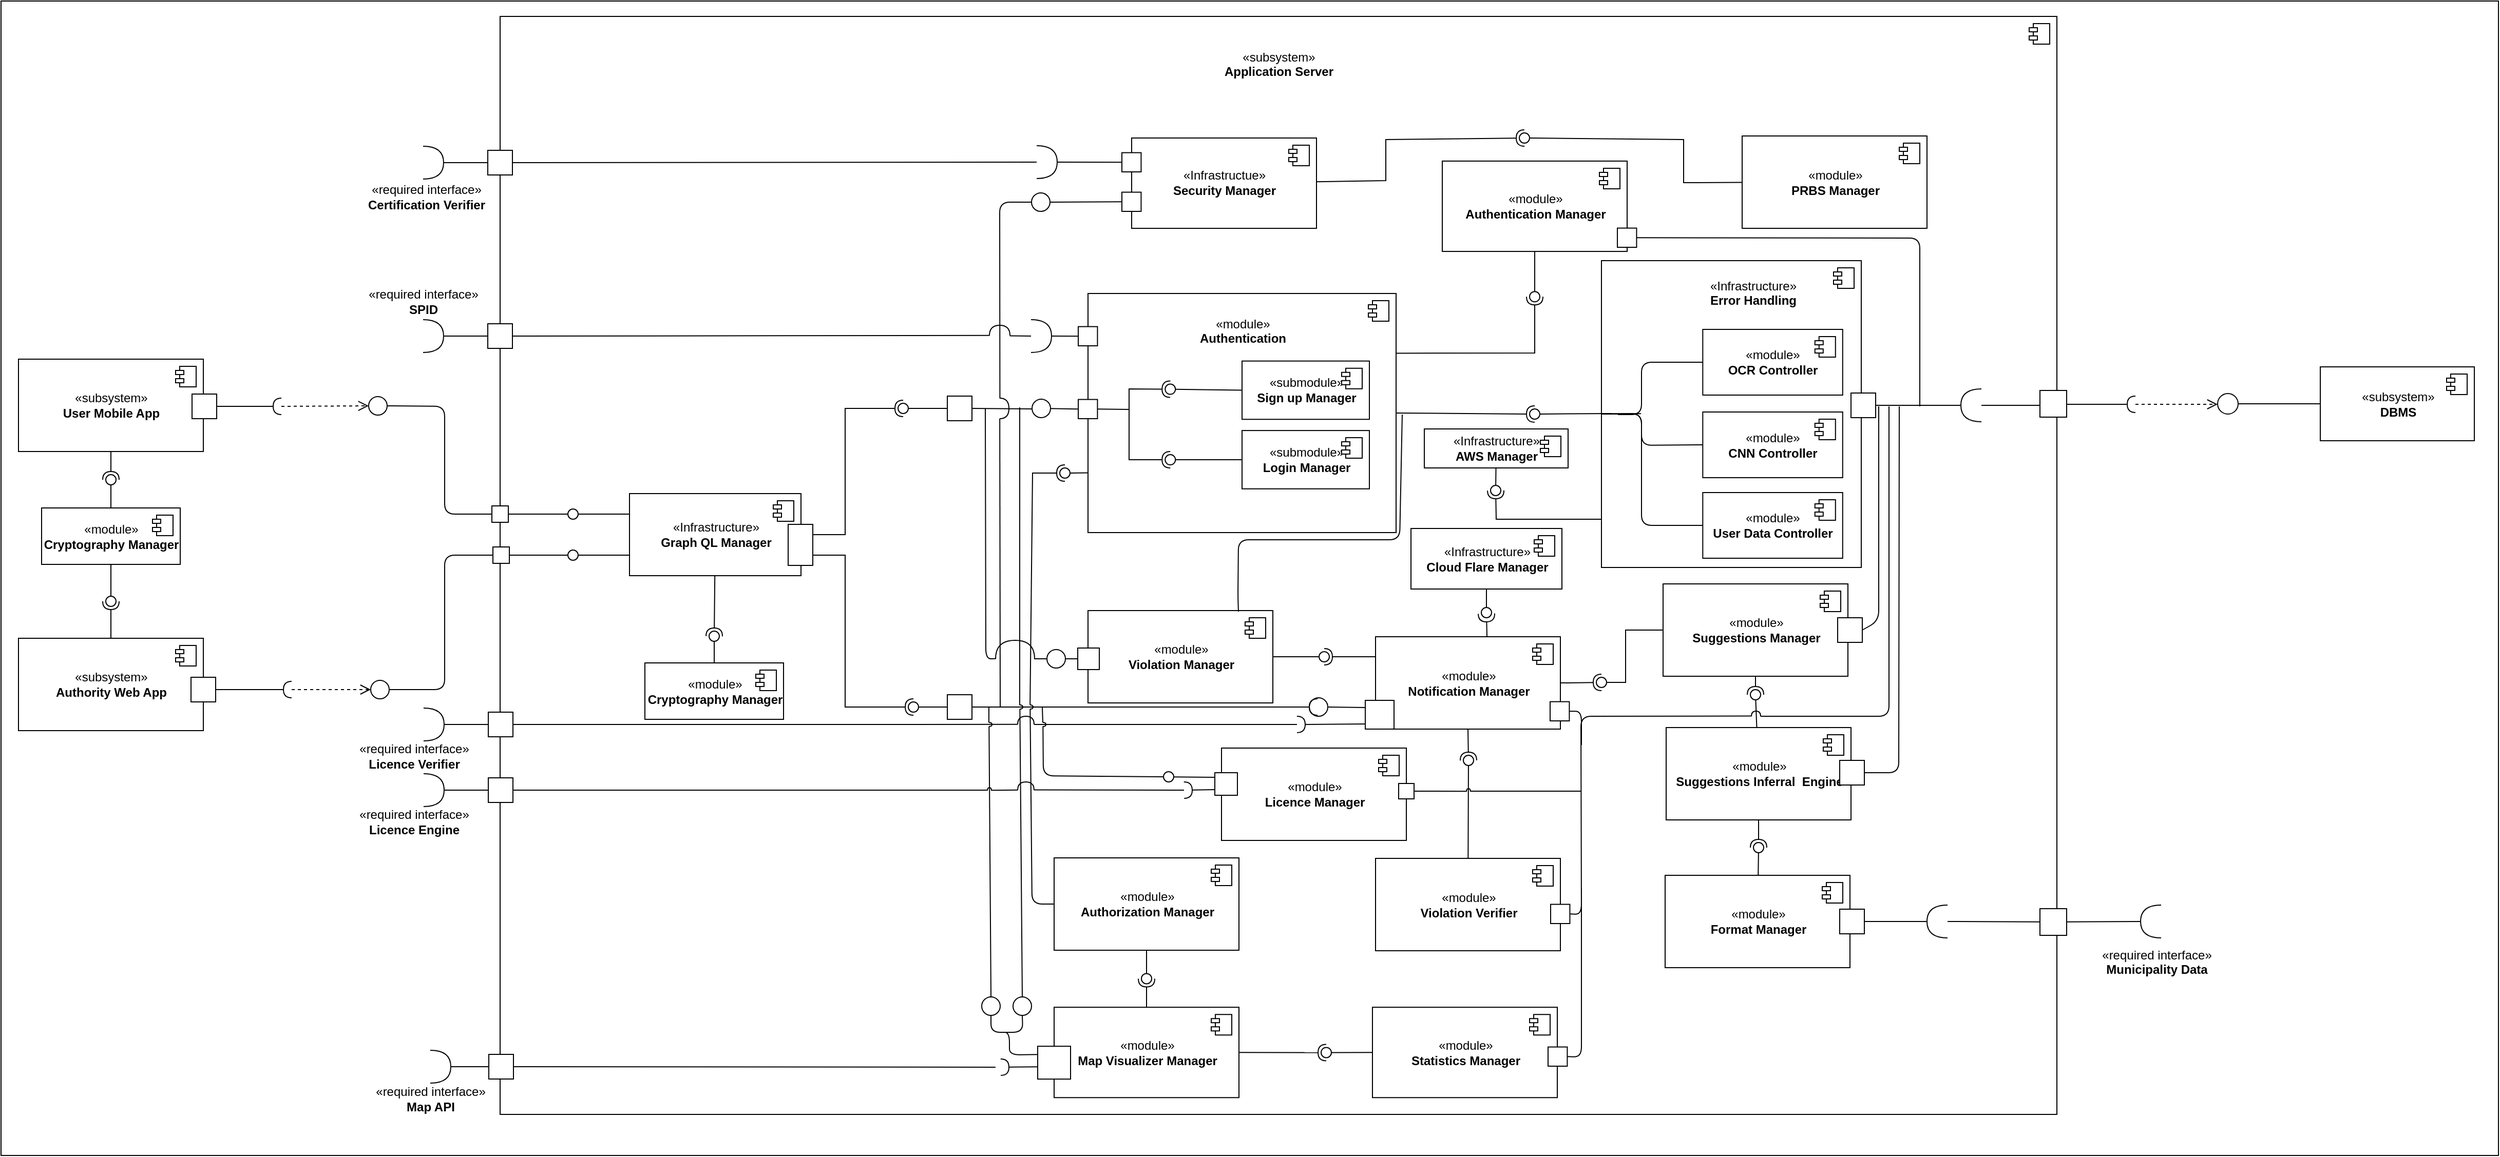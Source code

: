 <mxfile version="12.2.9" type="device" pages="1"><diagram name="Page-1" id="5f0bae14-7c28-e335-631c-24af17079c00"><mxGraphModel dx="4316" dy="-276" grid="1" gridSize="10" guides="1" tooltips="1" connect="1" arrows="1" fold="1" page="1" pageScale="1" pageWidth="1100" pageHeight="850" background="#ffffff" math="0" shadow="0"><root><mxCell id="0"/><mxCell id="1" parent="0"/><mxCell id="BNI4dnyCkLqJJTf4XU7P-861" value="" style="rounded=0;whiteSpace=wrap;html=1;" vertex="1" parent="1"><mxGeometry x="-672" y="1775" width="2432" height="1125" as="geometry"/></mxCell><mxCell id="BNI4dnyCkLqJJTf4XU7P-834" value="" style="html=1;" vertex="1" parent="1"><mxGeometry x="-186" y="1790" width="1516" height="1070" as="geometry"/></mxCell><mxCell id="BNI4dnyCkLqJJTf4XU7P-835" value="" style="shape=component;jettyWidth=8;jettyHeight=4;" vertex="1" parent="BNI4dnyCkLqJJTf4XU7P-834"><mxGeometry x="1" width="20" height="20" relative="1" as="geometry"><mxPoint x="-27" y="7" as="offset"/></mxGeometry></mxCell><mxCell id="BNI4dnyCkLqJJTf4XU7P-580" value="&lt;span&gt;«subsystem»&lt;br&gt;&lt;/span&gt;&lt;b&gt;Application Server&lt;/b&gt;" style="text;html=1;resizable=0;points=[];autosize=1;align=center;verticalAlign=top;spacingTop=-4;" vertex="1" parent="BNI4dnyCkLqJJTf4XU7P-834"><mxGeometry x="703" y="30" width="110" height="30" as="geometry"/></mxCell><mxCell id="BNI4dnyCkLqJJTf4XU7P-576" value="" style="ellipse;whiteSpace=wrap;html=1;fontFamily=Helvetica;fontSize=12;fontColor=#000000;align=center;strokeColor=#000000;fillColor=#ffffff;points=[];aspect=fixed;resizable=0;" vertex="1" parent="BNI4dnyCkLqJJTf4XU7P-834"><mxGeometry x="938" y="720" width="10" height="10" as="geometry"/></mxCell><mxCell id="BNI4dnyCkLqJJTf4XU7P-697" value="" style="ellipse;whiteSpace=wrap;html=1;aspect=fixed;" vertex="1" parent="BNI4dnyCkLqJJTf4XU7P-834"><mxGeometry x="788" y="664" width="18" height="18" as="geometry"/></mxCell><mxCell id="BNI4dnyCkLqJJTf4XU7P-655" value="" style="ellipse;whiteSpace=wrap;html=1;fontFamily=Helvetica;fontSize=12;fontColor=#000000;align=center;strokeColor=#000000;fillColor=#ffffff;points=[];aspect=fixed;resizable=0;" vertex="1" parent="BNI4dnyCkLqJJTf4XU7P-834"><mxGeometry x="797.5" y="619" width="10" height="10" as="geometry"/></mxCell><mxCell id="BNI4dnyCkLqJJTf4XU7P-851" value="«Infrastructure»&lt;br&gt;&lt;b&gt;AWS Manager&lt;/b&gt;" style="html=1;" vertex="1" parent="BNI4dnyCkLqJJTf4XU7P-834"><mxGeometry x="900" y="402" width="140" height="38" as="geometry"/></mxCell><mxCell id="BNI4dnyCkLqJJTf4XU7P-852" value="" style="shape=component;jettyWidth=8;jettyHeight=4;" vertex="1" parent="BNI4dnyCkLqJJTf4XU7P-851"><mxGeometry x="1" width="20" height="20" relative="1" as="geometry"><mxPoint x="-27" y="7" as="offset"/></mxGeometry></mxCell><mxCell id="BNI4dnyCkLqJJTf4XU7P-853" value="" style="rounded=0;orthogonalLoop=1;jettySize=auto;html=1;endArrow=none;endFill=0;" edge="1" target="BNI4dnyCkLqJJTf4XU7P-855" parent="BNI4dnyCkLqJJTf4XU7P-834" source="BNI4dnyCkLqJJTf4XU7P-851"><mxGeometry relative="1" as="geometry"><mxPoint x="948" y="522" as="sourcePoint"/></mxGeometry></mxCell><mxCell id="BNI4dnyCkLqJJTf4XU7P-855" value="" style="ellipse;whiteSpace=wrap;html=1;fontFamily=Helvetica;fontSize=12;fontColor=#000000;align=center;strokeColor=#000000;fillColor=#ffffff;points=[];aspect=fixed;resizable=0;" vertex="1" parent="BNI4dnyCkLqJJTf4XU7P-834"><mxGeometry x="964.5" y="457" width="10" height="10" as="geometry"/></mxCell><mxCell id="BNI4dnyCkLqJJTf4XU7P-856" value="«Infrastructure»&lt;br&gt;&lt;b&gt;Cloud Flare Manager&lt;/b&gt;" style="html=1;" vertex="1" parent="BNI4dnyCkLqJJTf4XU7P-834"><mxGeometry x="887" y="499" width="147" height="59" as="geometry"/></mxCell><mxCell id="BNI4dnyCkLqJJTf4XU7P-857" value="" style="shape=component;jettyWidth=8;jettyHeight=4;" vertex="1" parent="BNI4dnyCkLqJJTf4XU7P-856"><mxGeometry x="1" width="20" height="20" relative="1" as="geometry"><mxPoint x="-27" y="7" as="offset"/></mxGeometry></mxCell><mxCell id="BNI4dnyCkLqJJTf4XU7P-858" value="" style="rounded=0;orthogonalLoop=1;jettySize=auto;html=1;endArrow=none;endFill=0;" edge="1" target="BNI4dnyCkLqJJTf4XU7P-860" parent="BNI4dnyCkLqJJTf4XU7P-834" source="BNI4dnyCkLqJJTf4XU7P-856"><mxGeometry relative="1" as="geometry"><mxPoint x="226" y="385" as="sourcePoint"/></mxGeometry></mxCell><mxCell id="BNI4dnyCkLqJJTf4XU7P-860" value="" style="ellipse;whiteSpace=wrap;html=1;fontFamily=Helvetica;fontSize=12;fontColor=#000000;align=center;strokeColor=#000000;fillColor=#ffffff;points=[];aspect=fixed;resizable=0;" vertex="1" parent="BNI4dnyCkLqJJTf4XU7P-834"><mxGeometry x="955.5" y="576" width="10" height="10" as="geometry"/></mxCell><mxCell id="BNI4dnyCkLqJJTf4XU7P-550" value="" style="rounded=0;orthogonalLoop=1;jettySize=auto;html=1;endArrow=halfCircle;endFill=0;endSize=6;strokeWidth=1;" edge="1" parent="1"><mxGeometry relative="1" as="geometry"><mxPoint x="1323" y="2168" as="sourcePoint"/><mxPoint x="1406.5" y="2168" as="targetPoint"/></mxGeometry></mxCell><mxCell id="BNI4dnyCkLqJJTf4XU7P-551" value="«module»&lt;br&gt;&lt;b&gt;Authentication Manager&lt;/b&gt;" style="html=1;" vertex="1" parent="1"><mxGeometry x="731.5" y="1930.978" width="180" height="88.043" as="geometry"/></mxCell><mxCell id="BNI4dnyCkLqJJTf4XU7P-552" value="" style="shape=component;jettyWidth=8;jettyHeight=4;" vertex="1" parent="BNI4dnyCkLqJJTf4XU7P-551"><mxGeometry x="1" width="20" height="20" relative="1" as="geometry"><mxPoint x="-27" y="7" as="offset"/></mxGeometry></mxCell><mxCell id="BNI4dnyCkLqJJTf4XU7P-553" value="" style="rounded=0;orthogonalLoop=1;jettySize=auto;html=1;endArrow=none;endFill=0;exitX=0.5;exitY=1;exitDx=0;exitDy=0;" edge="1" source="BNI4dnyCkLqJJTf4XU7P-551" target="BNI4dnyCkLqJJTf4XU7P-554" parent="1"><mxGeometry relative="1" as="geometry"><mxPoint x="187.5" y="2337.663" as="sourcePoint"/></mxGeometry></mxCell><mxCell id="BNI4dnyCkLqJJTf4XU7P-554" value="" style="ellipse;whiteSpace=wrap;html=1;fontFamily=Helvetica;fontSize=12;fontColor=#000000;align=center;strokeColor=#000000;fillColor=#ffffff;points=[];aspect=fixed;resizable=0;" vertex="1" parent="1"><mxGeometry x="816.5" y="2058.152" width="10" height="10" as="geometry"/></mxCell><mxCell id="BNI4dnyCkLqJJTf4XU7P-555" value="«Infrastructue»&lt;br&gt;&lt;b&gt;Security Manager&lt;/b&gt;" style="html=1;" vertex="1" parent="1"><mxGeometry x="429" y="1908.478" width="180" height="88.043" as="geometry"/></mxCell><mxCell id="BNI4dnyCkLqJJTf4XU7P-556" value="" style="shape=component;jettyWidth=8;jettyHeight=4;" vertex="1" parent="BNI4dnyCkLqJJTf4XU7P-555"><mxGeometry x="1" width="20" height="20" relative="1" as="geometry"><mxPoint x="-27" y="7" as="offset"/></mxGeometry></mxCell><mxCell id="BNI4dnyCkLqJJTf4XU7P-557" value="" style="whiteSpace=wrap;html=1;aspect=fixed;" vertex="1" parent="BNI4dnyCkLqJJTf4XU7P-555"><mxGeometry x="-9.5" y="14.304" width="18.717" height="18.717" as="geometry"/></mxCell><mxCell id="BNI4dnyCkLqJJTf4XU7P-558" value="«module»&lt;br&gt;&lt;b&gt;Statistics Manager&lt;/b&gt;" style="html=1;" vertex="1" parent="1"><mxGeometry x="663.5" y="2755.587" width="180" height="88.043" as="geometry"/></mxCell><mxCell id="BNI4dnyCkLqJJTf4XU7P-559" value="" style="shape=component;jettyWidth=8;jettyHeight=4;" vertex="1" parent="BNI4dnyCkLqJJTf4XU7P-558"><mxGeometry x="1" width="20" height="20" relative="1" as="geometry"><mxPoint x="-27" y="7" as="offset"/></mxGeometry></mxCell><mxCell id="BNI4dnyCkLqJJTf4XU7P-560" value="«module»&lt;br&gt;&lt;b&gt;Map Visualizer Manager&lt;/b&gt;" style="html=1;" vertex="1" parent="1"><mxGeometry x="353.5" y="2755.587" width="180" height="88.043" as="geometry"/></mxCell><mxCell id="BNI4dnyCkLqJJTf4XU7P-561" value="" style="shape=component;jettyWidth=8;jettyHeight=4;" vertex="1" parent="BNI4dnyCkLqJJTf4XU7P-560"><mxGeometry x="1" width="20" height="20" relative="1" as="geometry"><mxPoint x="-27" y="7" as="offset"/></mxGeometry></mxCell><mxCell id="BNI4dnyCkLqJJTf4XU7P-562" value="" style="whiteSpace=wrap;html=1;aspect=fixed;" vertex="1" parent="BNI4dnyCkLqJJTf4XU7P-560"><mxGeometry x="-16" y="38" width="32" height="32" as="geometry"/></mxCell><mxCell id="BNI4dnyCkLqJJTf4XU7P-563" value="" style="rounded=0;orthogonalLoop=1;jettySize=auto;html=1;endArrow=halfCircle;endFill=0;entryX=0.5;entryY=0.5;entryDx=0;entryDy=0;endSize=6;strokeWidth=1;exitX=0.5;exitY=0;exitDx=0;exitDy=0;" edge="1" source="BNI4dnyCkLqJJTf4XU7P-560" target="BNI4dnyCkLqJJTf4XU7P-564" parent="1"><mxGeometry relative="1" as="geometry"><mxPoint x="-152.5" y="3000.37" as="sourcePoint"/></mxGeometry></mxCell><mxCell id="BNI4dnyCkLqJJTf4XU7P-564" value="" style="ellipse;whiteSpace=wrap;html=1;fontFamily=Helvetica;fontSize=12;fontColor=#000000;align=center;strokeColor=#000000;fillColor=#ffffff;points=[];aspect=fixed;resizable=0;" vertex="1" parent="1"><mxGeometry x="438.5" y="2722.696" width="10" height="10" as="geometry"/></mxCell><mxCell id="BNI4dnyCkLqJJTf4XU7P-565" value="" style="rounded=0;orthogonalLoop=1;jettySize=auto;html=1;endArrow=none;endFill=0;exitX=0;exitY=0.5;exitDx=0;exitDy=0;" edge="1" source="BNI4dnyCkLqJJTf4XU7P-558" target="BNI4dnyCkLqJJTf4XU7P-567" parent="1"><mxGeometry relative="1" as="geometry"><mxPoint x="277.5" y="2879.065" as="sourcePoint"/></mxGeometry></mxCell><mxCell id="BNI4dnyCkLqJJTf4XU7P-566" value="" style="rounded=0;orthogonalLoop=1;jettySize=auto;html=1;endArrow=halfCircle;endFill=0;entryX=0.5;entryY=0.5;entryDx=0;entryDy=0;endSize=6;strokeWidth=1;exitX=1;exitY=0.5;exitDx=0;exitDy=0;" edge="1" source="BNI4dnyCkLqJJTf4XU7P-560" target="BNI4dnyCkLqJJTf4XU7P-567" parent="1"><mxGeometry relative="1" as="geometry"><mxPoint x="357.5" y="2722.543" as="sourcePoint"/></mxGeometry></mxCell><mxCell id="BNI4dnyCkLqJJTf4XU7P-567" value="" style="ellipse;whiteSpace=wrap;html=1;fontFamily=Helvetica;fontSize=12;fontColor=#000000;align=center;strokeColor=#000000;fillColor=#ffffff;points=[];aspect=fixed;resizable=0;" vertex="1" parent="1"><mxGeometry x="613.5" y="2794.717" width="10" height="10" as="geometry"/></mxCell><mxCell id="BNI4dnyCkLqJJTf4XU7P-568" value="«module»&lt;br&gt;&lt;b&gt;Violation Verifier&lt;/b&gt;" style="html=1;" vertex="1" parent="1"><mxGeometry x="666.5" y="2610.5" width="180" height="90" as="geometry"/></mxCell><mxCell id="BNI4dnyCkLqJJTf4XU7P-569" value="" style="shape=component;jettyWidth=8;jettyHeight=4;" vertex="1" parent="BNI4dnyCkLqJJTf4XU7P-568"><mxGeometry x="1" width="20" height="20" relative="1" as="geometry"><mxPoint x="-27" y="7" as="offset"/></mxGeometry></mxCell><mxCell id="BNI4dnyCkLqJJTf4XU7P-570" value="«module»&lt;br&gt;&lt;b&gt;Suggestions Manager&lt;/b&gt;" style="html=1;" vertex="1" parent="1"><mxGeometry x="946.5" y="2343" width="180" height="90" as="geometry"/></mxCell><mxCell id="BNI4dnyCkLqJJTf4XU7P-571" value="" style="shape=component;jettyWidth=8;jettyHeight=4;" vertex="1" parent="BNI4dnyCkLqJJTf4XU7P-570"><mxGeometry x="1" width="20" height="20" relative="1" as="geometry"><mxPoint x="-27" y="7" as="offset"/></mxGeometry></mxCell><mxCell id="BNI4dnyCkLqJJTf4XU7P-572" value="" style="rounded=0;orthogonalLoop=1;jettySize=auto;html=1;endArrow=none;endFill=0;exitX=0;exitY=0.5;exitDx=0;exitDy=0;" edge="1" source="BNI4dnyCkLqJJTf4XU7P-570" target="BNI4dnyCkLqJJTf4XU7P-573" parent="1"><mxGeometry relative="1" as="geometry"><mxPoint x="786.5" y="2622.5" as="sourcePoint"/><Array as="points"><mxPoint x="910" y="2388"/><mxPoint x="910" y="2439"/></Array></mxGeometry></mxCell><mxCell id="BNI4dnyCkLqJJTf4XU7P-573" value="" style="ellipse;whiteSpace=wrap;html=1;fontFamily=Helvetica;fontSize=12;fontColor=#000000;align=center;strokeColor=#000000;fillColor=#ffffff;points=[];aspect=fixed;resizable=0;" vertex="1" parent="1"><mxGeometry x="881.5" y="2434" width="10" height="10" as="geometry"/></mxCell><mxCell id="BNI4dnyCkLqJJTf4XU7P-574" value="" style="whiteSpace=wrap;html=1;aspect=fixed;" vertex="1" parent="1"><mxGeometry x="1116.5" y="2376" width="24" height="24" as="geometry"/></mxCell><mxCell id="BNI4dnyCkLqJJTf4XU7P-575" value="" style="endArrow=none;html=1;exitX=1;exitY=0.5;exitDx=0;exitDy=0;" edge="1" source="BNI4dnyCkLqJJTf4XU7P-574" parent="1"><mxGeometry width="50" height="50" relative="1" as="geometry"><mxPoint x="920.5" y="2426" as="sourcePoint"/><mxPoint x="1156.5" y="2170" as="targetPoint"/><Array as="points"><mxPoint x="1156.5" y="2379"/></Array></mxGeometry></mxCell><mxCell id="BNI4dnyCkLqJJTf4XU7P-577" value="" style="rounded=0;orthogonalLoop=1;jettySize=auto;html=1;endArrow=none;endFill=0;" edge="1" source="BNI4dnyCkLqJJTf4XU7P-568" target="BNI4dnyCkLqJJTf4XU7P-576" parent="1"><mxGeometry relative="1" as="geometry"><mxPoint x="-289.5" y="2423" as="sourcePoint"/></mxGeometry></mxCell><mxCell id="BNI4dnyCkLqJJTf4XU7P-578" value="«module»&lt;br&gt;&lt;b&gt;PRBS Manager&lt;/b&gt;" style="html=1;" vertex="1" parent="1"><mxGeometry x="1023.5" y="1906.5" width="180" height="90" as="geometry"/></mxCell><mxCell id="BNI4dnyCkLqJJTf4XU7P-579" value="" style="shape=component;jettyWidth=8;jettyHeight=4;" vertex="1" parent="BNI4dnyCkLqJJTf4XU7P-578"><mxGeometry x="1" width="20" height="20" relative="1" as="geometry"><mxPoint x="-27" y="7" as="offset"/></mxGeometry></mxCell><mxCell id="BNI4dnyCkLqJJTf4XU7P-581" value="«module»&lt;br&gt;&lt;b&gt;Format Manager&lt;/b&gt;" style="html=1;" vertex="1" parent="1"><mxGeometry x="948.5" y="2627" width="180" height="90" as="geometry"/></mxCell><mxCell id="BNI4dnyCkLqJJTf4XU7P-582" value="" style="shape=component;jettyWidth=8;jettyHeight=4;" vertex="1" parent="BNI4dnyCkLqJJTf4XU7P-581"><mxGeometry x="1" width="20" height="20" relative="1" as="geometry"><mxPoint x="-27" y="7" as="offset"/></mxGeometry></mxCell><mxCell id="BNI4dnyCkLqJJTf4XU7P-583" value="" style="shape=requiredInterface;html=1;verticalLabelPosition=bottom;rotation=-180;" vertex="1" parent="1"><mxGeometry x="1411.5" y="2656" width="20" height="32" as="geometry"/></mxCell><mxCell id="BNI4dnyCkLqJJTf4XU7P-584" value="" style="shape=requiredInterface;html=1;verticalLabelPosition=bottom;rotation=-180;" vertex="1" parent="1"><mxGeometry x="1203.5" y="2656" width="20" height="32" as="geometry"/></mxCell><mxCell id="BNI4dnyCkLqJJTf4XU7P-585" value="" style="endArrow=none;html=1;entryX=1;entryY=0.5;entryDx=0;entryDy=0;entryPerimeter=0;" edge="1" source="BNI4dnyCkLqJJTf4XU7P-604" target="BNI4dnyCkLqJJTf4XU7P-584" parent="1"><mxGeometry width="50" height="50" relative="1" as="geometry"><mxPoint x="340.5" y="3084.5" as="sourcePoint"/><mxPoint x="390.5" y="3034.5" as="targetPoint"/></mxGeometry></mxCell><mxCell id="BNI4dnyCkLqJJTf4XU7P-586" value="«module»&lt;br&gt;&lt;b&gt;Suggestions Inferral&amp;nbsp; Engine&lt;/b&gt;" style="html=1;" vertex="1" parent="1"><mxGeometry x="949.5" y="2483" width="180" height="90" as="geometry"/></mxCell><mxCell id="BNI4dnyCkLqJJTf4XU7P-587" value="" style="shape=component;jettyWidth=8;jettyHeight=4;" vertex="1" parent="BNI4dnyCkLqJJTf4XU7P-586"><mxGeometry x="1" width="20" height="20" relative="1" as="geometry"><mxPoint x="-27" y="7" as="offset"/></mxGeometry></mxCell><mxCell id="BNI4dnyCkLqJJTf4XU7P-588" value="" style="ellipse;whiteSpace=wrap;html=1;fontFamily=Helvetica;fontSize=12;fontColor=#000000;align=center;strokeColor=#000000;fillColor=#ffffff;points=[];aspect=fixed;resizable=0;" vertex="1" parent="1"><mxGeometry x="1034.5" y="2595" width="10" height="10" as="geometry"/></mxCell><mxCell id="BNI4dnyCkLqJJTf4XU7P-589" value="" style="rounded=0;orthogonalLoop=1;jettySize=auto;html=1;endArrow=none;endFill=0;" edge="1" source="BNI4dnyCkLqJJTf4XU7P-581" target="BNI4dnyCkLqJJTf4XU7P-588" parent="1"><mxGeometry relative="1" as="geometry"><mxPoint x="-349.5" y="2443.5" as="sourcePoint"/></mxGeometry></mxCell><mxCell id="BNI4dnyCkLqJJTf4XU7P-590" value="" style="rounded=0;orthogonalLoop=1;jettySize=auto;html=1;endArrow=halfCircle;endFill=0;entryX=0.5;entryY=0.5;entryDx=0;entryDy=0;endSize=6;strokeWidth=1;" edge="1" source="BNI4dnyCkLqJJTf4XU7P-586" target="BNI4dnyCkLqJJTf4XU7P-588" parent="1"><mxGeometry relative="1" as="geometry"><mxPoint x="-309.5" y="2443.5" as="sourcePoint"/></mxGeometry></mxCell><mxCell id="BNI4dnyCkLqJJTf4XU7P-591" value="" style="whiteSpace=wrap;html=1;aspect=fixed;" vertex="1" parent="1"><mxGeometry x="419.5" y="1961.283" width="18.717" height="18.717" as="geometry"/></mxCell><mxCell id="BNI4dnyCkLqJJTf4XU7P-592" value="" style="shape=requiredInterface;html=1;verticalLabelPosition=bottom;" vertex="1" parent="1"><mxGeometry x="300.5" y="2162" width="9" height="20" as="geometry"/></mxCell><mxCell id="BNI4dnyCkLqJJTf4XU7P-593" value="" style="ellipse;whiteSpace=wrap;html=1;aspect=fixed;" vertex="1" parent="1"><mxGeometry x="283" y="2745.5" width="18" height="18" as="geometry"/></mxCell><mxCell id="BNI4dnyCkLqJJTf4XU7P-594" value="" style="ellipse;whiteSpace=wrap;html=1;aspect=fixed;" vertex="1" parent="1"><mxGeometry x="313.5" y="2745.5" width="18" height="18" as="geometry"/></mxCell><mxCell id="BNI4dnyCkLqJJTf4XU7P-596" value="" style="shape=requiredInterface;html=1;verticalLabelPosition=bottom;rotation=0;" vertex="1" parent="1"><mxGeometry x="320" y="2461" width="3" height="4" as="geometry"/></mxCell><mxCell id="BNI4dnyCkLqJJTf4XU7P-597" value="" style="endArrow=none;html=1;exitX=0.5;exitY=0;exitDx=0;exitDy=0;entryX=0.055;entryY=1.002;entryDx=0;entryDy=0;entryPerimeter=0;" edge="1" source="BNI4dnyCkLqJJTf4XU7P-594" target="BNI4dnyCkLqJJTf4XU7P-596" parent="1"><mxGeometry width="50" height="50" relative="1" as="geometry"><mxPoint x="-269.5" y="2730" as="sourcePoint"/><mxPoint x="-219.5" y="2680" as="targetPoint"/></mxGeometry></mxCell><mxCell id="BNI4dnyCkLqJJTf4XU7P-598" value="" style="whiteSpace=wrap;html=1;aspect=fixed;" vertex="1" parent="1"><mxGeometry x="902" y="1996.283" width="18.717" height="18.717" as="geometry"/></mxCell><mxCell id="BNI4dnyCkLqJJTf4XU7P-599" value="" style="shape=requiredInterface;html=1;verticalLabelPosition=bottom;rotation=-180;" vertex="1" parent="1"><mxGeometry x="1236.5" y="2153" width="20" height="32" as="geometry"/></mxCell><mxCell id="BNI4dnyCkLqJJTf4XU7P-600" value="" style="endArrow=none;html=1;exitX=0;exitY=0.5;exitDx=0;exitDy=0;exitPerimeter=0;" edge="1" source="BNI4dnyCkLqJJTf4XU7P-599" parent="1"><mxGeometry width="50" height="50" relative="1" as="geometry"><mxPoint x="960.5" y="2290" as="sourcePoint"/><mxPoint x="1326.5" y="2169.0" as="targetPoint"/></mxGeometry></mxCell><mxCell id="BNI4dnyCkLqJJTf4XU7P-601" value="" style="whiteSpace=wrap;html=1;aspect=fixed;" vertex="1" parent="1"><mxGeometry x="1118.5" y="2515" width="24" height="24" as="geometry"/></mxCell><mxCell id="BNI4dnyCkLqJJTf4XU7P-602" value="" style="endArrow=none;html=1;exitX=1;exitY=0.5;exitDx=0;exitDy=0;" edge="1" source="BNI4dnyCkLqJJTf4XU7P-601" parent="1"><mxGeometry width="50" height="50" relative="1" as="geometry"><mxPoint x="515.5" y="2639.5" as="sourcePoint"/><mxPoint x="1176.5" y="2170" as="targetPoint"/><Array as="points"><mxPoint x="1176" y="2527"/></Array></mxGeometry></mxCell><mxCell id="BNI4dnyCkLqJJTf4XU7P-603" value="" style="endArrow=none;html=1;entryX=1;entryY=0.5;entryDx=0;entryDy=0;entryPerimeter=0;" edge="1" source="BNI4dnyCkLqJJTf4XU7P-581" target="BNI4dnyCkLqJJTf4XU7P-604" parent="1"><mxGeometry width="50" height="50" relative="1" as="geometry"><mxPoint x="1127.5" y="2702" as="sourcePoint"/><mxPoint x="1204.5" y="2702" as="targetPoint"/></mxGeometry></mxCell><mxCell id="BNI4dnyCkLqJJTf4XU7P-604" value="" style="whiteSpace=wrap;html=1;aspect=fixed;" vertex="1" parent="1"><mxGeometry x="1118.5" y="2660" width="24" height="24" as="geometry"/></mxCell><mxCell id="BNI4dnyCkLqJJTf4XU7P-605" value="" style="shape=requiredInterface;html=1;verticalLabelPosition=bottom;rotation=0;" vertex="1" parent="1"><mxGeometry x="336.5" y="1916" width="20" height="32" as="geometry"/></mxCell><mxCell id="BNI4dnyCkLqJJTf4XU7P-606" value="" style="endArrow=none;html=1;entryX=0;entryY=0.5;entryDx=0;entryDy=0;exitX=1;exitY=0.5;exitDx=0;exitDy=0;exitPerimeter=0;" edge="1" source="BNI4dnyCkLqJJTf4XU7P-605" target="BNI4dnyCkLqJJTf4XU7P-557" parent="1"><mxGeometry width="50" height="50" relative="1" as="geometry"><mxPoint x="-379.5" y="2050" as="sourcePoint"/><mxPoint x="-329.5" y="2000" as="targetPoint"/></mxGeometry></mxCell><mxCell id="BNI4dnyCkLqJJTf4XU7P-607" value="«module»&lt;br&gt;&lt;b&gt;Violation Manager&lt;/b&gt;" style="html=1;" vertex="1" parent="1"><mxGeometry x="386.5" y="2369" width="180" height="90" as="geometry"/></mxCell><mxCell id="BNI4dnyCkLqJJTf4XU7P-608" value="" style="shape=component;jettyWidth=8;jettyHeight=4;" vertex="1" parent="BNI4dnyCkLqJJTf4XU7P-607"><mxGeometry x="1" width="20" height="20" relative="1" as="geometry"><mxPoint x="-27" y="7" as="offset"/></mxGeometry></mxCell><mxCell id="BNI4dnyCkLqJJTf4XU7P-609" value="" style="whiteSpace=wrap;html=1;aspect=fixed;" vertex="1" parent="BNI4dnyCkLqJJTf4XU7P-607"><mxGeometry x="-10" y="36.5" width="21" height="21" as="geometry"/></mxCell><mxCell id="BNI4dnyCkLqJJTf4XU7P-610" value="" style="ellipse;whiteSpace=wrap;html=1;aspect=fixed;" vertex="1" parent="1"><mxGeometry x="331.5" y="1962" width="18" height="18" as="geometry"/></mxCell><mxCell id="BNI4dnyCkLqJJTf4XU7P-611" value="" style="rounded=0;orthogonalLoop=1;jettySize=auto;html=1;endArrow=none;endFill=0;exitX=0;exitY=0.5;exitDx=0;exitDy=0;entryX=1;entryY=0.5;entryDx=0;entryDy=0;" edge="1" source="BNI4dnyCkLqJJTf4XU7P-591" target="BNI4dnyCkLqJJTf4XU7P-610" parent="1"><mxGeometry relative="1" as="geometry"><mxPoint x="-237" y="2185.5" as="sourcePoint"/><mxPoint x="-31.5" y="2070.5" as="targetPoint"/></mxGeometry></mxCell><mxCell id="BNI4dnyCkLqJJTf4XU7P-612" value="" style="endArrow=none;html=1;entryX=0;entryY=0.5;entryDx=0;entryDy=0;exitX=0.023;exitY=0.008;exitDx=0;exitDy=0;exitPerimeter=0;" edge="1" source="BNI4dnyCkLqJJTf4XU7P-592" target="BNI4dnyCkLqJJTf4XU7P-610" parent="1"><mxGeometry width="50" height="50" relative="1" as="geometry"><mxPoint x="-289.5" y="2190" as="sourcePoint"/><mxPoint x="-239.5" y="2130" as="targetPoint"/><Array as="points"><mxPoint x="300.5" y="1971"/></Array></mxGeometry></mxCell><mxCell id="BNI4dnyCkLqJJTf4XU7P-613" value="" style="ellipse;whiteSpace=wrap;html=1;aspect=fixed;" vertex="1" parent="1"><mxGeometry x="346.5" y="2407" width="18" height="18" as="geometry"/></mxCell><mxCell id="BNI4dnyCkLqJJTf4XU7P-614" value="" style="endArrow=none;html=1;entryX=0;entryY=0.5;entryDx=0;entryDy=0;" edge="1" source="BNI4dnyCkLqJJTf4XU7P-613" target="BNI4dnyCkLqJJTf4XU7P-609" parent="1"><mxGeometry width="50" height="50" relative="1" as="geometry"><mxPoint x="-39.5" y="2516" as="sourcePoint"/><mxPoint x="-179.5" y="2445" as="targetPoint"/></mxGeometry></mxCell><mxCell id="BNI4dnyCkLqJJTf4XU7P-615" value="" style="shape=requiredInterface;html=1;verticalLabelPosition=bottom;rotation=-90;" vertex="1" parent="1"><mxGeometry x="306.5" y="2388" width="18" height="38" as="geometry"/></mxCell><mxCell id="BNI4dnyCkLqJJTf4XU7P-616" value="" style="endArrow=none;html=1;entryX=0;entryY=0.5;entryDx=0;entryDy=0;exitX=-0.002;exitY=0.988;exitDx=0;exitDy=0;exitPerimeter=0;" edge="1" source="BNI4dnyCkLqJJTf4XU7P-615" target="BNI4dnyCkLqJJTf4XU7P-613" parent="1"><mxGeometry width="50" height="50" relative="1" as="geometry"><mxPoint x="-69.5" y="2516" as="sourcePoint"/><mxPoint x="-169.5" y="2395" as="targetPoint"/></mxGeometry></mxCell><mxCell id="BNI4dnyCkLqJJTf4XU7P-617" value="" style="whiteSpace=wrap;html=1;aspect=fixed;" vertex="1" parent="1"><mxGeometry x="837" y="2655.283" width="18.717" height="18.717" as="geometry"/></mxCell><mxCell id="BNI4dnyCkLqJJTf4XU7P-618" value="" style="shape=requiredInterface;html=1;verticalLabelPosition=bottom;rotation=-90;" vertex="1" parent="1"><mxGeometry x="1034.5" y="2465" width="5" height="9" as="geometry"/></mxCell><mxCell id="BNI4dnyCkLqJJTf4XU7P-619" value="" style="endArrow=none;html=1;exitX=1;exitY=0.5;exitDx=0;exitDy=0;entryX=0.039;entryY=0.011;entryDx=0;entryDy=0;entryPerimeter=0;" edge="1" source="BNI4dnyCkLqJJTf4XU7P-617" target="BNI4dnyCkLqJJTf4XU7P-618" parent="1"><mxGeometry width="50" height="50" relative="1" as="geometry"><mxPoint x="480.5" y="2580" as="sourcePoint"/><mxPoint x="530.5" y="2530" as="targetPoint"/><Array as="points"><mxPoint x="867" y="2665"/><mxPoint x="866.5" y="2472"/></Array></mxGeometry></mxCell><mxCell id="BNI4dnyCkLqJJTf4XU7P-620" value="" style="endArrow=none;html=1;exitX=0.011;exitY=0.988;exitDx=0;exitDy=0;exitPerimeter=0;" edge="1" source="BNI4dnyCkLqJJTf4XU7P-618" parent="1"><mxGeometry width="50" height="50" relative="1" as="geometry"><mxPoint x="780.5" y="2460" as="sourcePoint"/><mxPoint x="1166.5" y="2170" as="targetPoint"/><Array as="points"><mxPoint x="1166.5" y="2472"/></Array></mxGeometry></mxCell><mxCell id="BNI4dnyCkLqJJTf4XU7P-621" value="" style="whiteSpace=wrap;html=1;aspect=fixed;" vertex="1" parent="1"><mxGeometry x="834.5" y="2794.283" width="18.717" height="18.717" as="geometry"/></mxCell><mxCell id="BNI4dnyCkLqJJTf4XU7P-623" value="" style="endArrow=none;html=1;exitX=1;exitY=0.5;exitDx=0;exitDy=0;" edge="1" source="BNI4dnyCkLqJJTf4XU7P-648" parent="1"><mxGeometry width="50" height="50" relative="1" as="geometry"><mxPoint x="460.5" y="2570" as="sourcePoint"/><mxPoint x="867" y="2500" as="targetPoint"/><Array as="points"><mxPoint x="867" y="2467"/></Array></mxGeometry></mxCell><mxCell id="BNI4dnyCkLqJJTf4XU7P-624" value="" style="html=1;" vertex="1" parent="1"><mxGeometry x="386.5" y="2060" width="300" height="233" as="geometry"/></mxCell><mxCell id="BNI4dnyCkLqJJTf4XU7P-625" value="" style="shape=component;jettyWidth=8;jettyHeight=4;" vertex="1" parent="BNI4dnyCkLqJJTf4XU7P-624"><mxGeometry x="1" width="20" height="20" relative="1" as="geometry"><mxPoint x="-27" y="7" as="offset"/></mxGeometry></mxCell><mxCell id="BNI4dnyCkLqJJTf4XU7P-626" value="&lt;span&gt;«module»&lt;/span&gt;&lt;br&gt;&lt;b&gt;Authentication&lt;/b&gt;" style="text;html=1;resizable=0;points=[];autosize=1;align=center;verticalAlign=top;spacingTop=-4;" vertex="1" parent="BNI4dnyCkLqJJTf4XU7P-624"><mxGeometry x="105.196" y="20.11" width="90" height="30" as="geometry"/></mxCell><mxCell id="BNI4dnyCkLqJJTf4XU7P-627" value="«submodule»&lt;br&gt;&lt;b&gt;Sign up Manager&lt;/b&gt;" style="html=1;" vertex="1" parent="BNI4dnyCkLqJJTf4XU7P-624"><mxGeometry x="150" y="65.835" width="124" height="56.808" as="geometry"/></mxCell><mxCell id="BNI4dnyCkLqJJTf4XU7P-628" value="" style="shape=component;jettyWidth=8;jettyHeight=4;" vertex="1" parent="BNI4dnyCkLqJJTf4XU7P-627"><mxGeometry x="1" width="20" height="20" relative="1" as="geometry"><mxPoint x="-27" y="7" as="offset"/></mxGeometry></mxCell><mxCell id="BNI4dnyCkLqJJTf4XU7P-629" value="" style="ellipse;whiteSpace=wrap;html=1;fontFamily=Helvetica;fontSize=12;fontColor=#000000;align=center;strokeColor=#000000;fillColor=#ffffff;points=[];aspect=fixed;resizable=0;" vertex="1" parent="BNI4dnyCkLqJJTf4XU7P-624"><mxGeometry x="75.123" y="88.295" width="10" height="10" as="geometry"/></mxCell><mxCell id="BNI4dnyCkLqJJTf4XU7P-630" value="" style="rounded=0;orthogonalLoop=1;jettySize=auto;html=1;endArrow=none;endFill=0;exitX=0;exitY=0.5;exitDx=0;exitDy=0;" edge="1" parent="BNI4dnyCkLqJJTf4XU7P-624" source="BNI4dnyCkLqJJTf4XU7P-627" target="BNI4dnyCkLqJJTf4XU7P-629"><mxGeometry relative="1" as="geometry"><mxPoint x="-336.509" y="76.27" as="sourcePoint"/></mxGeometry></mxCell><mxCell id="BNI4dnyCkLqJJTf4XU7P-631" value="«submodule»&lt;br&gt;&lt;b&gt;Login Manager&lt;/b&gt;" style="html=1;" vertex="1" parent="BNI4dnyCkLqJJTf4XU7P-624"><mxGeometry x="150" y="133.549" width="124" height="56.808" as="geometry"/></mxCell><mxCell id="BNI4dnyCkLqJJTf4XU7P-632" value="" style="shape=component;jettyWidth=8;jettyHeight=4;" vertex="1" parent="BNI4dnyCkLqJJTf4XU7P-631"><mxGeometry x="1" width="20" height="20" relative="1" as="geometry"><mxPoint x="-27" y="7" as="offset"/></mxGeometry></mxCell><mxCell id="BNI4dnyCkLqJJTf4XU7P-633" value="" style="ellipse;whiteSpace=wrap;html=1;fontFamily=Helvetica;fontSize=12;fontColor=#000000;align=center;strokeColor=#000000;fillColor=#ffffff;points=[];aspect=fixed;resizable=0;" vertex="1" parent="BNI4dnyCkLqJJTf4XU7P-624"><mxGeometry x="75.123" y="157.008" width="10" height="10" as="geometry"/></mxCell><mxCell id="BNI4dnyCkLqJJTf4XU7P-634" value="" style="rounded=0;orthogonalLoop=1;jettySize=auto;html=1;endArrow=none;endFill=0;exitX=0;exitY=0.5;exitDx=0;exitDy=0;" edge="1" parent="BNI4dnyCkLqJJTf4XU7P-624" source="BNI4dnyCkLqJJTf4XU7P-631" target="BNI4dnyCkLqJJTf4XU7P-633"><mxGeometry relative="1" as="geometry"><mxPoint x="-722.509" y="-39.121" as="sourcePoint"/></mxGeometry></mxCell><mxCell id="BNI4dnyCkLqJJTf4XU7P-635" value="«subsystem»&lt;br&gt;&lt;b&gt;User Mobile App&lt;/b&gt;" style="html=1;" vertex="1" parent="1"><mxGeometry x="-655" y="2124" width="180" height="90" as="geometry"/></mxCell><mxCell id="BNI4dnyCkLqJJTf4XU7P-636" value="" style="shape=component;jettyWidth=8;jettyHeight=4;" vertex="1" parent="BNI4dnyCkLqJJTf4XU7P-635"><mxGeometry x="1" width="20" height="20" relative="1" as="geometry"><mxPoint x="-27" y="7" as="offset"/></mxGeometry></mxCell><mxCell id="BNI4dnyCkLqJJTf4XU7P-637" value="«subsystem»&lt;br&gt;&lt;b&gt;Authority Web App&lt;/b&gt;" style="html=1;" vertex="1" parent="1"><mxGeometry x="-655" y="2396" width="180" height="90" as="geometry"/></mxCell><mxCell id="BNI4dnyCkLqJJTf4XU7P-638" value="" style="shape=component;jettyWidth=8;jettyHeight=4;" vertex="1" parent="BNI4dnyCkLqJJTf4XU7P-637"><mxGeometry x="1" width="20" height="20" relative="1" as="geometry"><mxPoint x="-27" y="7" as="offset"/></mxGeometry></mxCell><mxCell id="BNI4dnyCkLqJJTf4XU7P-639" value="«module»&lt;br&gt;&lt;b&gt;Authorization Manager&lt;/b&gt;" style="html=1;" vertex="1" parent="1"><mxGeometry x="353.5" y="2610" width="180" height="90" as="geometry"/></mxCell><mxCell id="BNI4dnyCkLqJJTf4XU7P-640" value="" style="shape=component;jettyWidth=8;jettyHeight=4;" vertex="1" parent="BNI4dnyCkLqJJTf4XU7P-639"><mxGeometry x="1" width="20" height="20" relative="1" as="geometry"><mxPoint x="-27" y="7" as="offset"/></mxGeometry></mxCell><mxCell id="BNI4dnyCkLqJJTf4XU7P-641" value="" style="whiteSpace=wrap;html=1;aspect=fixed;" vertex="1" parent="1"><mxGeometry x="377" y="2163.283" width="18.717" height="18.717" as="geometry"/></mxCell><mxCell id="BNI4dnyCkLqJJTf4XU7P-642" value="" style="rounded=0;orthogonalLoop=1;jettySize=auto;html=1;endArrow=halfCircle;endFill=0;entryX=0.5;entryY=0.5;entryDx=0;entryDy=0;endSize=6;strokeWidth=1;exitX=1;exitY=0.5;exitDx=0;exitDy=0;" edge="1" source="BNI4dnyCkLqJJTf4XU7P-641" target="BNI4dnyCkLqJJTf4XU7P-629" parent="1"><mxGeometry relative="1" as="geometry"><mxPoint x="396.5" y="2159" as="sourcePoint"/><Array as="points"><mxPoint x="426.5" y="2173"/><mxPoint x="426.5" y="2153"/></Array></mxGeometry></mxCell><mxCell id="BNI4dnyCkLqJJTf4XU7P-643" value="" style="rounded=0;orthogonalLoop=1;jettySize=auto;html=1;endArrow=halfCircle;endFill=0;entryX=0.5;entryY=0.5;entryDx=0;entryDy=0;endSize=6;strokeWidth=1;" edge="1" target="BNI4dnyCkLqJJTf4XU7P-633" parent="1"><mxGeometry relative="1" as="geometry"><mxPoint x="426.5" y="2170" as="sourcePoint"/><Array as="points"><mxPoint x="426.5" y="2222"/></Array></mxGeometry></mxCell><mxCell id="BNI4dnyCkLqJJTf4XU7P-644" value="" style="rounded=0;orthogonalLoop=1;jettySize=auto;html=1;endArrow=halfCircle;endFill=0;entryX=0.5;entryY=0.5;entryDx=0;entryDy=0;endSize=6;strokeWidth=1;exitX=1;exitY=0.25;exitDx=0;exitDy=0;" edge="1" source="BNI4dnyCkLqJJTf4XU7P-624" target="BNI4dnyCkLqJJTf4XU7P-554" parent="1"><mxGeometry relative="1" as="geometry"><mxPoint x="806.5" y="2210" as="sourcePoint"/><Array as="points"><mxPoint x="821.5" y="2118"/></Array></mxGeometry></mxCell><mxCell id="BNI4dnyCkLqJJTf4XU7P-645" value="«module»&lt;br&gt;&lt;b&gt;Notification Manager&lt;/b&gt;" style="html=1;" vertex="1" parent="1"><mxGeometry x="666.5" y="2394.5" width="180" height="90" as="geometry"/></mxCell><mxCell id="BNI4dnyCkLqJJTf4XU7P-646" value="" style="shape=component;jettyWidth=8;jettyHeight=4;" vertex="1" parent="BNI4dnyCkLqJJTf4XU7P-645"><mxGeometry x="1" width="20" height="20" relative="1" as="geometry"><mxPoint x="-27" y="7" as="offset"/></mxGeometry></mxCell><mxCell id="BNI4dnyCkLqJJTf4XU7P-647" value="" style="whiteSpace=wrap;html=1;aspect=fixed;" vertex="1" parent="BNI4dnyCkLqJJTf4XU7P-645"><mxGeometry x="-10" y="62" width="28" height="28" as="geometry"/></mxCell><mxCell id="BNI4dnyCkLqJJTf4XU7P-648" value="" style="whiteSpace=wrap;html=1;aspect=fixed;" vertex="1" parent="BNI4dnyCkLqJJTf4XU7P-645"><mxGeometry x="170" y="63.283" width="18.717" height="18.717" as="geometry"/></mxCell><mxCell id="BNI4dnyCkLqJJTf4XU7P-649" value="" style="rounded=0;orthogonalLoop=1;jettySize=auto;html=1;endArrow=none;endFill=0;exitX=0.5;exitY=1;exitDx=0;exitDy=0;" edge="1" source="BNI4dnyCkLqJJTf4XU7P-639" target="BNI4dnyCkLqJJTf4XU7P-564" parent="1"><mxGeometry relative="1" as="geometry"><mxPoint x="213.5" y="2939" as="sourcePoint"/></mxGeometry></mxCell><mxCell id="BNI4dnyCkLqJJTf4XU7P-650" value="" style="rounded=0;orthogonalLoop=1;jettySize=auto;html=1;endArrow=none;endFill=0;exitX=0;exitY=0.5;exitDx=0;exitDy=0;" edge="1" source="BNI4dnyCkLqJJTf4XU7P-695" target="BNI4dnyCkLqJJTf4XU7P-652" parent="1"><mxGeometry relative="1" as="geometry"><mxPoint x="106.5" y="2005" as="sourcePoint"/></mxGeometry></mxCell><mxCell id="BNI4dnyCkLqJJTf4XU7P-651" value="" style="rounded=0;orthogonalLoop=1;jettySize=auto;html=1;endArrow=halfCircle;endFill=0;entryX=0.5;entryY=0.5;entryDx=0;entryDy=0;endSize=6;strokeWidth=1;exitX=1;exitY=0.5;exitDx=0;exitDy=0;" edge="1" source="BNI4dnyCkLqJJTf4XU7P-689" target="BNI4dnyCkLqJJTf4XU7P-652" parent="1"><mxGeometry relative="1" as="geometry"><mxPoint x="306.5" y="2172" as="sourcePoint"/></mxGeometry></mxCell><mxCell id="BNI4dnyCkLqJJTf4XU7P-652" value="" style="ellipse;whiteSpace=wrap;html=1;fontFamily=Helvetica;fontSize=12;fontColor=#000000;align=center;strokeColor=#000000;fillColor=#ffffff;points=[];aspect=fixed;resizable=0;" vertex="1" parent="1"><mxGeometry x="336.5" y="2167.5" width="10" height="10" as="geometry"/></mxCell><mxCell id="BNI4dnyCkLqJJTf4XU7P-653" value="" style="rounded=0;orthogonalLoop=1;jettySize=auto;html=1;endArrow=none;endFill=0;exitX=1;exitY=0.5;exitDx=0;exitDy=0;" edge="1" source="BNI4dnyCkLqJJTf4XU7P-607" target="BNI4dnyCkLqJJTf4XU7P-655" parent="1"><mxGeometry relative="1" as="geometry"><mxPoint x="146.5" y="2334" as="sourcePoint"/></mxGeometry></mxCell><mxCell id="BNI4dnyCkLqJJTf4XU7P-654" value="" style="rounded=0;orthogonalLoop=1;jettySize=auto;html=1;endArrow=halfCircle;endFill=0;entryX=0.5;entryY=0.5;entryDx=0;entryDy=0;endSize=6;strokeWidth=1;exitX=0.003;exitY=0.217;exitDx=0;exitDy=0;exitPerimeter=0;" edge="1" source="BNI4dnyCkLqJJTf4XU7P-645" target="BNI4dnyCkLqJJTf4XU7P-655" parent="1"><mxGeometry relative="1" as="geometry"><mxPoint x="186.5" y="2334" as="sourcePoint"/></mxGeometry></mxCell><mxCell id="BNI4dnyCkLqJJTf4XU7P-656" value="" style="html=1;" vertex="1" parent="1"><mxGeometry x="886.5" y="2028" width="253" height="299" as="geometry"/></mxCell><mxCell id="BNI4dnyCkLqJJTf4XU7P-657" value="" style="shape=component;jettyWidth=8;jettyHeight=4;" vertex="1" parent="BNI4dnyCkLqJJTf4XU7P-656"><mxGeometry x="1" width="20" height="20" relative="1" as="geometry"><mxPoint x="-27" y="7" as="offset"/></mxGeometry></mxCell><mxCell id="BNI4dnyCkLqJJTf4XU7P-658" value="&lt;span&gt;«Infrastructure»&lt;/span&gt;&lt;br&gt;&lt;b&gt;Error Handling&lt;/b&gt;" style="text;html=1;resizable=0;points=[];autosize=1;align=center;verticalAlign=top;spacingTop=-4;" vertex="1" parent="BNI4dnyCkLqJJTf4XU7P-656"><mxGeometry x="97.781" y="15" width="100" height="30" as="geometry"/></mxCell><mxCell id="BNI4dnyCkLqJJTf4XU7P-659" value="«module»&lt;br&gt;&lt;b&gt;OCR Controller&lt;/b&gt;" style="html=1;" vertex="1" parent="BNI4dnyCkLqJJTf4XU7P-656"><mxGeometry x="98.66" y="67" width="136.231" height="64" as="geometry"/></mxCell><mxCell id="BNI4dnyCkLqJJTf4XU7P-660" value="" style="shape=component;jettyWidth=8;jettyHeight=4;" vertex="1" parent="BNI4dnyCkLqJJTf4XU7P-659"><mxGeometry x="1" width="20" height="20" relative="1" as="geometry"><mxPoint x="-27" y="7" as="offset"/></mxGeometry></mxCell><mxCell id="BNI4dnyCkLqJJTf4XU7P-661" value="«module»&lt;br&gt;&lt;b&gt;User Data Controller&lt;/b&gt;" style="html=1;" vertex="1" parent="BNI4dnyCkLqJJTf4XU7P-656"><mxGeometry x="98.66" y="226" width="136.231" height="64" as="geometry"/></mxCell><mxCell id="BNI4dnyCkLqJJTf4XU7P-662" value="" style="shape=component;jettyWidth=8;jettyHeight=4;" vertex="1" parent="BNI4dnyCkLqJJTf4XU7P-661"><mxGeometry x="1" width="20" height="20" relative="1" as="geometry"><mxPoint x="-27" y="7" as="offset"/></mxGeometry></mxCell><mxCell id="BNI4dnyCkLqJJTf4XU7P-663" value="«module»&lt;br&gt;&lt;b&gt;CNN Controller&lt;/b&gt;" style="html=1;" vertex="1" parent="BNI4dnyCkLqJJTf4XU7P-656"><mxGeometry x="98.66" y="147.5" width="136.231" height="64" as="geometry"/></mxCell><mxCell id="BNI4dnyCkLqJJTf4XU7P-664" value="" style="shape=component;jettyWidth=8;jettyHeight=4;" vertex="1" parent="BNI4dnyCkLqJJTf4XU7P-663"><mxGeometry x="1" width="20" height="20" relative="1" as="geometry"><mxPoint x="-27" y="7" as="offset"/></mxGeometry></mxCell><mxCell id="BNI4dnyCkLqJJTf4XU7P-665" value="" style="endArrow=none;html=1;entryX=0;entryY=0.5;entryDx=0;entryDy=0;" edge="1" target="BNI4dnyCkLqJJTf4XU7P-661" parent="1"><mxGeometry width="50" height="50" relative="1" as="geometry"><mxPoint x="888.5" y="2177.37" as="sourcePoint"/><mxPoint x="785.5" y="2122" as="targetPoint"/><Array as="points"><mxPoint x="925.5" y="2177"/><mxPoint x="925.5" y="2286"/></Array></mxGeometry></mxCell><mxCell id="BNI4dnyCkLqJJTf4XU7P-666" value="" style="endArrow=none;html=1;entryX=0;entryY=0.5;entryDx=0;entryDy=0;" edge="1" target="BNI4dnyCkLqJJTf4XU7P-663" parent="1"><mxGeometry width="50" height="50" relative="1" as="geometry"><mxPoint x="888.5" y="2177.37" as="sourcePoint"/><mxPoint x="776.5" y="2139.5" as="targetPoint"/><Array as="points"><mxPoint x="925.5" y="2177"/><mxPoint x="925.5" y="2208"/></Array></mxGeometry></mxCell><mxCell id="BNI4dnyCkLqJJTf4XU7P-667" value="" style="endArrow=none;html=1;entryX=0;entryY=0.5;entryDx=0;entryDy=0;" edge="1" target="BNI4dnyCkLqJJTf4XU7P-659" parent="1"><mxGeometry width="50" height="50" relative="1" as="geometry"><mxPoint x="902.5" y="2178" as="sourcePoint"/><mxPoint x="981" y="2127" as="targetPoint"/><Array as="points"><mxPoint x="925.5" y="2178"/><mxPoint x="925.5" y="2127"/></Array></mxGeometry></mxCell><mxCell id="BNI4dnyCkLqJJTf4XU7P-668" value="" style="endArrow=none;html=1;entryX=0;entryY=0.5;entryDx=0;entryDy=0;exitX=0;exitY=0.5;exitDx=0;exitDy=0;" edge="1" source="BNI4dnyCkLqJJTf4XU7P-656" parent="1"><mxGeometry width="50" height="50" relative="1" as="geometry"><mxPoint x="892.5" y="2177.37" as="sourcePoint"/><mxPoint x="910.5" y="2177.5" as="targetPoint"/><Array as="points"><mxPoint x="929.5" y="2177"/></Array></mxGeometry></mxCell><mxCell id="BNI4dnyCkLqJJTf4XU7P-669" value="" style="rounded=0;orthogonalLoop=1;jettySize=auto;html=1;endArrow=none;endFill=0;" edge="1" target="BNI4dnyCkLqJJTf4XU7P-671" parent="1"><mxGeometry relative="1" as="geometry"><mxPoint x="896.5" y="2177" as="sourcePoint"/></mxGeometry></mxCell><mxCell id="BNI4dnyCkLqJJTf4XU7P-670" value="" style="rounded=0;orthogonalLoop=1;jettySize=auto;html=1;endArrow=halfCircle;endFill=0;entryX=0.5;entryY=0.5;entryDx=0;entryDy=0;endSize=6;strokeWidth=1;exitX=1;exitY=0.5;exitDx=0;exitDy=0;" edge="1" source="BNI4dnyCkLqJJTf4XU7P-624" target="BNI4dnyCkLqJJTf4XU7P-671" parent="1"><mxGeometry relative="1" as="geometry"><mxPoint x="816.5" y="2270" as="sourcePoint"/></mxGeometry></mxCell><mxCell id="BNI4dnyCkLqJJTf4XU7P-671" value="" style="ellipse;whiteSpace=wrap;html=1;fontFamily=Helvetica;fontSize=12;fontColor=#000000;align=center;strokeColor=#000000;fillColor=#ffffff;points=[];aspect=fixed;resizable=0;" vertex="1" parent="1"><mxGeometry x="816.5" y="2172.5" width="10" height="10" as="geometry"/></mxCell><mxCell id="BNI4dnyCkLqJJTf4XU7P-672" value="" style="endArrow=none;html=1;" edge="1" parent="1"><mxGeometry width="50" height="50" relative="1" as="geometry"><mxPoint x="533" y="2370" as="sourcePoint"/><mxPoint x="692.5" y="2178" as="targetPoint"/><Array as="points"><mxPoint x="532.5" y="2356"/><mxPoint x="533" y="2300"/><mxPoint x="690" y="2300"/></Array></mxGeometry></mxCell><mxCell id="BNI4dnyCkLqJJTf4XU7P-673" value="" style="whiteSpace=wrap;html=1;aspect=fixed;" vertex="1" parent="1"><mxGeometry x="1129.5" y="2157" width="24" height="24" as="geometry"/></mxCell><mxCell id="BNI4dnyCkLqJJTf4XU7P-674" value="" style="endArrow=none;html=1;exitX=1;exitY=0.5;exitDx=0;exitDy=0;entryX=1;entryY=0.5;entryDx=0;entryDy=0;entryPerimeter=0;" edge="1" source="BNI4dnyCkLqJJTf4XU7P-673" target="BNI4dnyCkLqJJTf4XU7P-599" parent="1"><mxGeometry width="50" height="50" relative="1" as="geometry"><mxPoint x="1196.5" y="2190" as="sourcePoint"/><mxPoint x="1206.5" y="2190" as="targetPoint"/></mxGeometry></mxCell><mxCell id="BNI4dnyCkLqJJTf4XU7P-675" value="" style="rounded=0;orthogonalLoop=1;jettySize=auto;html=1;endArrow=halfCircle;endFill=0;entryX=0.5;entryY=0.5;entryDx=0;entryDy=0;endSize=6;strokeWidth=1;exitX=1;exitY=0.5;exitDx=0;exitDy=0;" edge="1" source="BNI4dnyCkLqJJTf4XU7P-645" target="BNI4dnyCkLqJJTf4XU7P-573" parent="1"><mxGeometry relative="1" as="geometry"><mxPoint x="931.5" y="2518" as="sourcePoint"/></mxGeometry></mxCell><mxCell id="BNI4dnyCkLqJJTf4XU7P-676" value="" style="rounded=0;orthogonalLoop=1;jettySize=auto;html=1;endArrow=halfCircle;endFill=0;entryX=0.5;entryY=0.5;entryDx=0;entryDy=0;endSize=6;strokeWidth=1;exitX=0.5;exitY=1;exitDx=0;exitDy=0;" edge="1" source="BNI4dnyCkLqJJTf4XU7P-645" target="BNI4dnyCkLqJJTf4XU7P-576" parent="1"><mxGeometry relative="1" as="geometry"><mxPoint x="156.5" y="2410" as="sourcePoint"/></mxGeometry></mxCell><mxCell id="BNI4dnyCkLqJJTf4XU7P-677" value="«subsystem»&lt;br&gt;&lt;b&gt;DBMS&lt;/b&gt;" style="html=1;" vertex="1" parent="1"><mxGeometry x="1586.5" y="2131.5" width="150" height="72" as="geometry"/></mxCell><mxCell id="BNI4dnyCkLqJJTf4XU7P-678" value="" style="shape=component;jettyWidth=8;jettyHeight=4;" vertex="1" parent="BNI4dnyCkLqJJTf4XU7P-677"><mxGeometry x="1" width="20" height="20" relative="1" as="geometry"><mxPoint x="-27" y="7" as="offset"/></mxGeometry></mxCell><mxCell id="BNI4dnyCkLqJJTf4XU7P-679" value="" style="rounded=0;orthogonalLoop=1;jettySize=auto;html=1;endArrow=none;endFill=0;" edge="1" source="BNI4dnyCkLqJJTf4XU7P-578" target="BNI4dnyCkLqJJTf4XU7P-681" parent="1"><mxGeometry relative="1" as="geometry"><mxPoint x="56.5" y="2314" as="sourcePoint"/><Array as="points"><mxPoint x="966.5" y="1952"/><mxPoint x="966.5" y="1910"/></Array></mxGeometry></mxCell><mxCell id="BNI4dnyCkLqJJTf4XU7P-680" value="" style="rounded=0;orthogonalLoop=1;jettySize=auto;html=1;endArrow=halfCircle;endFill=0;entryX=0.5;entryY=0.5;entryDx=0;entryDy=0;endSize=6;strokeWidth=1;" edge="1" source="BNI4dnyCkLqJJTf4XU7P-555" target="BNI4dnyCkLqJJTf4XU7P-681" parent="1"><mxGeometry relative="1" as="geometry"><mxPoint x="96.5" y="2314" as="sourcePoint"/><Array as="points"><mxPoint x="676.5" y="1950"/><mxPoint x="676.5" y="1910"/></Array></mxGeometry></mxCell><mxCell id="BNI4dnyCkLqJJTf4XU7P-681" value="" style="ellipse;whiteSpace=wrap;html=1;fontFamily=Helvetica;fontSize=12;fontColor=#000000;align=center;strokeColor=#000000;fillColor=#ffffff;points=[];aspect=fixed;resizable=0;" vertex="1" parent="1"><mxGeometry x="806.5" y="1903.5" width="10" height="10" as="geometry"/></mxCell><mxCell id="BNI4dnyCkLqJJTf4XU7P-682" value="" style="whiteSpace=wrap;html=1;aspect=fixed;" vertex="1" parent="1"><mxGeometry x="1313.5" y="2659.5" width="26" height="26" as="geometry"/></mxCell><mxCell id="BNI4dnyCkLqJJTf4XU7P-683" value="" style="endArrow=none;html=1;entryX=1;entryY=0.5;entryDx=0;entryDy=0;entryPerimeter=0;" edge="1" source="BNI4dnyCkLqJJTf4XU7P-682" target="BNI4dnyCkLqJJTf4XU7P-583" parent="1"><mxGeometry width="50" height="50" relative="1" as="geometry"><mxPoint x="1446.5" y="2454.5" as="sourcePoint"/><mxPoint x="1496.5" y="2404.5" as="targetPoint"/></mxGeometry></mxCell><mxCell id="BNI4dnyCkLqJJTf4XU7P-684" value="&lt;span&gt;«required interface»&lt;/span&gt;&lt;br&gt;&lt;b&gt;Municipality Data&lt;/b&gt;" style="text;html=1;resizable=0;points=[];autosize=1;align=center;verticalAlign=top;spacingTop=-4;" vertex="1" parent="1"><mxGeometry x="1366.5" y="2694.5" width="120" height="30" as="geometry"/></mxCell><mxCell id="BNI4dnyCkLqJJTf4XU7P-685" value="" style="endArrow=none;html=1;exitX=0;exitY=0.5;exitDx=0;exitDy=0;exitPerimeter=0;" edge="1" source="BNI4dnyCkLqJJTf4XU7P-584" target="BNI4dnyCkLqJJTf4XU7P-682" parent="1"><mxGeometry width="50" height="50" relative="1" as="geometry"><mxPoint x="928.5" y="2763" as="sourcePoint"/><mxPoint x="1293.5" y="2672" as="targetPoint"/></mxGeometry></mxCell><mxCell id="BNI4dnyCkLqJJTf4XU7P-686" value="" style="rounded=0;orthogonalLoop=1;jettySize=auto;html=1;endArrow=none;endFill=0;" edge="1" source="BNI4dnyCkLqJJTf4XU7P-586" target="BNI4dnyCkLqJJTf4XU7P-688" parent="1"><mxGeometry relative="1" as="geometry"><mxPoint x="106.5" y="2591" as="sourcePoint"/></mxGeometry></mxCell><mxCell id="BNI4dnyCkLqJJTf4XU7P-687" value="" style="rounded=0;orthogonalLoop=1;jettySize=auto;html=1;endArrow=halfCircle;endFill=0;entryX=0.5;entryY=0.5;entryDx=0;entryDy=0;endSize=6;strokeWidth=1;" edge="1" source="BNI4dnyCkLqJJTf4XU7P-570" target="BNI4dnyCkLqJJTf4XU7P-688" parent="1"><mxGeometry relative="1" as="geometry"><mxPoint x="146.5" y="2591" as="sourcePoint"/></mxGeometry></mxCell><mxCell id="BNI4dnyCkLqJJTf4XU7P-688" value="" style="ellipse;whiteSpace=wrap;html=1;fontFamily=Helvetica;fontSize=12;fontColor=#000000;align=center;strokeColor=#000000;fillColor=#ffffff;points=[];aspect=fixed;resizable=0;" vertex="1" parent="1"><mxGeometry x="1031.5" y="2446" width="10" height="10" as="geometry"/></mxCell><mxCell id="BNI4dnyCkLqJJTf4XU7P-689" value="" style="whiteSpace=wrap;html=1;aspect=fixed;" vertex="1" parent="1"><mxGeometry x="249.5" y="2160" width="24" height="24" as="geometry"/></mxCell><mxCell id="BNI4dnyCkLqJJTf4XU7P-690" value="" style="whiteSpace=wrap;html=1;aspect=fixed;" vertex="1" parent="1"><mxGeometry x="249.5" y="2451" width="24" height="24" as="geometry"/></mxCell><mxCell id="BNI4dnyCkLqJJTf4XU7P-691" value="" style="rounded=0;orthogonalLoop=1;jettySize=auto;html=1;endArrow=none;endFill=0;exitX=0;exitY=0.25;exitDx=0;exitDy=0;entryX=1;entryY=0.5;entryDx=0;entryDy=0;" edge="1" source="BNI4dnyCkLqJJTf4XU7P-647" target="BNI4dnyCkLqJJTf4XU7P-697" parent="1"><mxGeometry relative="1" as="geometry"><mxPoint x="656.66" y="2405.72" as="sourcePoint"/><mxPoint x="610.28" y="2463.66" as="targetPoint"/></mxGeometry></mxCell><mxCell id="BNI4dnyCkLqJJTf4XU7P-692" value="" style="rounded=0;orthogonalLoop=1;jettySize=auto;html=1;endArrow=halfCircle;endFill=0;endSize=6;strokeWidth=1;exitX=1;exitY=0.5;exitDx=0;exitDy=0;" edge="1" source="BNI4dnyCkLqJJTf4XU7P-690" parent="1"><mxGeometry relative="1" as="geometry"><mxPoint x="171.5" y="2596" as="sourcePoint"/><Array as="points"><mxPoint x="580" y="2463"/></Array><mxPoint x="610" y="2463" as="targetPoint"/></mxGeometry></mxCell><mxCell id="BNI4dnyCkLqJJTf4XU7P-694" value="" style="endArrow=none;html=1;entryX=0.009;entryY=1.002;entryDx=0;entryDy=0;entryPerimeter=0;" edge="1" parent="1" target="BNI4dnyCkLqJJTf4XU7P-592"><mxGeometry width="50" height="50" relative="1" as="geometry"><mxPoint x="301" y="2463" as="sourcePoint"/><mxPoint x="300.5" y="2184" as="targetPoint"/></mxGeometry></mxCell><mxCell id="BNI4dnyCkLqJJTf4XU7P-695" value="" style="ellipse;whiteSpace=wrap;html=1;aspect=fixed;" vertex="1" parent="1"><mxGeometry x="332" y="2163" width="18" height="18" as="geometry"/></mxCell><mxCell id="BNI4dnyCkLqJJTf4XU7P-696" value="" style="rounded=0;orthogonalLoop=1;jettySize=auto;html=1;endArrow=none;endFill=0;exitX=0;exitY=0.5;exitDx=0;exitDy=0;" edge="1" source="BNI4dnyCkLqJJTf4XU7P-641" target="BNI4dnyCkLqJJTf4XU7P-695" parent="1"><mxGeometry relative="1" as="geometry"><mxPoint x="377" y="2172.641" as="sourcePoint"/><mxPoint x="346.5" y="2172.5" as="targetPoint"/></mxGeometry></mxCell><mxCell id="BNI4dnyCkLqJJTf4XU7P-698" value="" style="endArrow=none;html=1;exitX=0.5;exitY=1;exitDx=0;exitDy=0;" edge="1" parent="1" source="BNI4dnyCkLqJJTf4XU7P-594"><mxGeometry width="50" height="50" relative="1" as="geometry"><mxPoint x="140" y="2760" as="sourcePoint"/><mxPoint x="300" y="2780" as="targetPoint"/><Array as="points"><mxPoint x="323" y="2780"/></Array></mxGeometry></mxCell><mxCell id="BNI4dnyCkLqJJTf4XU7P-699" value="" style="endArrow=none;html=1;exitX=0.5;exitY=0;exitDx=0;exitDy=0;entryX=0.048;entryY=1.014;entryDx=0;entryDy=0;entryPerimeter=0;" edge="1" source="BNI4dnyCkLqJJTf4XU7P-593" parent="1" target="BNI4dnyCkLqJJTf4XU7P-755"><mxGeometry width="50" height="50" relative="1" as="geometry"><mxPoint x="126.5" y="2620" as="sourcePoint"/><mxPoint x="295" y="2520" as="targetPoint"/></mxGeometry></mxCell><mxCell id="BNI4dnyCkLqJJTf4XU7P-700" value="" style="endArrow=none;html=1;exitX=-0.013;exitY=0.032;exitDx=0;exitDy=0;exitPerimeter=0;" edge="1" parent="1" source="BNI4dnyCkLqJJTf4XU7P-596"><mxGeometry width="50" height="50" relative="1" as="geometry"><mxPoint x="314.503" y="2439.34" as="sourcePoint"/><mxPoint x="320" y="2171" as="targetPoint"/></mxGeometry></mxCell><mxCell id="BNI4dnyCkLqJJTf4XU7P-701" value="" style="rounded=0;orthogonalLoop=1;jettySize=auto;html=1;endArrow=none;endFill=0;exitX=0;exitY=0.75;exitDx=0;exitDy=0;" edge="1" source="BNI4dnyCkLqJJTf4XU7P-624" target="BNI4dnyCkLqJJTf4XU7P-703" parent="1"><mxGeometry relative="1" as="geometry"><mxPoint x="136.5" y="2313" as="sourcePoint"/></mxGeometry></mxCell><mxCell id="BNI4dnyCkLqJJTf4XU7P-702" value="" style="rounded=0;orthogonalLoop=1;jettySize=auto;html=1;endArrow=halfCircle;endFill=0;entryX=0.5;entryY=0.5;entryDx=0;entryDy=0;endSize=6;strokeWidth=1;exitX=0.027;exitY=-0.022;exitDx=0;exitDy=0;exitPerimeter=0;" edge="1" source="BNI4dnyCkLqJJTf4XU7P-705" target="BNI4dnyCkLqJJTf4XU7P-703" parent="1"><mxGeometry relative="1" as="geometry"><mxPoint x="332.5" y="2410" as="sourcePoint"/><Array as="points"><mxPoint x="332.5" y="2235"/></Array></mxGeometry></mxCell><mxCell id="BNI4dnyCkLqJJTf4XU7P-703" value="" style="ellipse;whiteSpace=wrap;html=1;fontFamily=Helvetica;fontSize=12;fontColor=#000000;align=center;strokeColor=#000000;fillColor=#ffffff;points=[];aspect=fixed;resizable=0;" vertex="1" parent="1"><mxGeometry x="359" y="2230" width="10" height="10" as="geometry"/></mxCell><mxCell id="BNI4dnyCkLqJJTf4XU7P-704" value="" style="endArrow=none;html=1;entryX=0;entryY=0.5;entryDx=0;entryDy=0;exitX=0.052;exitY=1.009;exitDx=0;exitDy=0;exitPerimeter=0;" edge="1" source="BNI4dnyCkLqJJTf4XU7P-705" target="BNI4dnyCkLqJJTf4XU7P-639" parent="1"><mxGeometry width="50" height="50" relative="1" as="geometry"><mxPoint x="126.5" y="2430" as="sourcePoint"/><mxPoint x="176.5" y="2380" as="targetPoint"/><Array as="points"><mxPoint x="332" y="2655"/></Array></mxGeometry></mxCell><mxCell id="BNI4dnyCkLqJJTf4XU7P-705" value="" style="shape=requiredInterface;html=1;verticalLabelPosition=bottom;rotation=0;" vertex="1" parent="1"><mxGeometry x="330" y="2461" width="3" height="4" as="geometry"/></mxCell><mxCell id="BNI4dnyCkLqJJTf4XU7P-706" value="" style="endArrow=none;html=1;exitX=1;exitY=0.5;exitDx=0;exitDy=0;" edge="1" source="BNI4dnyCkLqJJTf4XU7P-598" parent="1"><mxGeometry width="50" height="50" relative="1" as="geometry"><mxPoint x="1476.5" y="2020" as="sourcePoint"/><mxPoint x="1196.5" y="2170" as="targetPoint"/><Array as="points"><mxPoint x="1196.5" y="2006"/></Array></mxGeometry></mxCell><mxCell id="BNI4dnyCkLqJJTf4XU7P-707" value="" style="whiteSpace=wrap;html=1;aspect=fixed;" vertex="1" parent="1"><mxGeometry x="-198" y="1920.5" width="24" height="24" as="geometry"/></mxCell><mxCell id="BNI4dnyCkLqJJTf4XU7P-708" value="" style="shape=requiredInterface;html=1;verticalLabelPosition=bottom;rotation=0;" vertex="1" parent="1"><mxGeometry x="-261" y="1916.5" width="20" height="32" as="geometry"/></mxCell><mxCell id="BNI4dnyCkLqJJTf4XU7P-709" value="" style="endArrow=none;html=1;entryX=1;entryY=0.5;entryDx=0;entryDy=0;entryPerimeter=0;exitX=0;exitY=0.5;exitDx=0;exitDy=0;" edge="1" source="BNI4dnyCkLqJJTf4XU7P-707" target="BNI4dnyCkLqJJTf4XU7P-708" parent="1"><mxGeometry width="50" height="50" relative="1" as="geometry"><mxPoint x="-241" y="1904.5" as="sourcePoint"/><mxPoint x="-270" y="1636.5" as="targetPoint"/></mxGeometry></mxCell><mxCell id="BNI4dnyCkLqJJTf4XU7P-710" value="«required interface»&lt;br&gt;&lt;b&gt;Certification Verifier&lt;/b&gt;" style="text;html=1;align=center;verticalAlign=middle;resizable=0;points=[];;autosize=1;" vertex="1" parent="1"><mxGeometry x="-318" y="1951" width="120" height="30" as="geometry"/></mxCell><mxCell id="BNI4dnyCkLqJJTf4XU7P-711" value="" style="endArrow=none;html=1;exitX=0;exitY=0.5;exitDx=0;exitDy=0;exitPerimeter=0;entryX=1;entryY=0.5;entryDx=0;entryDy=0;" edge="1" source="BNI4dnyCkLqJJTf4XU7P-605" target="BNI4dnyCkLqJJTf4XU7P-707" parent="1"><mxGeometry width="50" height="50" relative="1" as="geometry"><mxPoint x="36.5" y="1960" as="sourcePoint"/><mxPoint x="86.5" y="1910" as="targetPoint"/></mxGeometry></mxCell><mxCell id="BNI4dnyCkLqJJTf4XU7P-712" value="" style="endArrow=none;html=1;entryX=0.006;entryY=0.007;entryDx=0;entryDy=0;entryPerimeter=0;" edge="1" target="BNI4dnyCkLqJJTf4XU7P-615" parent="1"><mxGeometry width="50" height="50" relative="1" as="geometry"><mxPoint x="286.5" y="2172" as="sourcePoint"/><mxPoint x="296.5" y="2382" as="targetPoint"/><Array as="points"><mxPoint x="287" y="2416"/></Array></mxGeometry></mxCell><mxCell id="BNI4dnyCkLqJJTf4XU7P-713" value="" style="whiteSpace=wrap;html=1;aspect=fixed;" vertex="1" parent="1"><mxGeometry x="1313.5" y="2154.5" width="26" height="26" as="geometry"/></mxCell><mxCell id="BNI4dnyCkLqJJTf4XU7P-714" value="" style="html=1;verticalAlign=bottom;endArrow=open;dashed=1;endSize=8;" edge="1" parent="1"><mxGeometry relative="1" as="geometry"><mxPoint x="1406.5" y="2168" as="sourcePoint"/><mxPoint x="1486.5" y="2168" as="targetPoint"/></mxGeometry></mxCell><mxCell id="BNI4dnyCkLqJJTf4XU7P-715" value="" style="ellipse;whiteSpace=wrap;html=1;aspect=fixed;" vertex="1" parent="1"><mxGeometry x="1486.5" y="2157.5" width="20" height="20" as="geometry"/></mxCell><mxCell id="BNI4dnyCkLqJJTf4XU7P-716" value="" style="endArrow=none;html=1;entryX=0;entryY=0.5;entryDx=0;entryDy=0;exitX=1;exitY=0.5;exitDx=0;exitDy=0;" edge="1" source="BNI4dnyCkLqJJTf4XU7P-715" target="BNI4dnyCkLqJJTf4XU7P-677" parent="1"><mxGeometry width="50" height="50" relative="1" as="geometry"><mxPoint x="1546.5" y="2250" as="sourcePoint"/><mxPoint x="1596.5" y="2200" as="targetPoint"/></mxGeometry></mxCell><mxCell id="BNI4dnyCkLqJJTf4XU7P-717" value="" style="whiteSpace=wrap;html=1;aspect=fixed;" vertex="1" parent="1"><mxGeometry x="-486" y="2158" width="24" height="24" as="geometry"/></mxCell><mxCell id="BNI4dnyCkLqJJTf4XU7P-718" value="" style="whiteSpace=wrap;html=1;aspect=fixed;" vertex="1" parent="1"><mxGeometry x="-487" y="2434" width="24" height="24" as="geometry"/></mxCell><mxCell id="BNI4dnyCkLqJJTf4XU7P-719" value="" style="rounded=0;orthogonalLoop=1;jettySize=auto;html=1;endArrow=halfCircle;endFill=0;endSize=6;strokeWidth=1;exitX=1;exitY=0.5;exitDx=0;exitDy=0;" edge="1" source="BNI4dnyCkLqJJTf4XU7P-717" parent="1"><mxGeometry relative="1" as="geometry"><mxPoint x="-579" y="1989" as="sourcePoint"/><mxPoint x="-399" y="2170" as="targetPoint"/></mxGeometry></mxCell><mxCell id="BNI4dnyCkLqJJTf4XU7P-720" value="" style="ellipse;whiteSpace=wrap;html=1;aspect=fixed;" vertex="1" parent="1"><mxGeometry x="-314" y="2160.5" width="18" height="18" as="geometry"/></mxCell><mxCell id="BNI4dnyCkLqJJTf4XU7P-722" value="" style="html=1;verticalAlign=bottom;endArrow=open;dashed=1;endSize=8;entryX=0;entryY=0.5;entryDx=0;entryDy=0;" edge="1" target="BNI4dnyCkLqJJTf4XU7P-720" parent="1"><mxGeometry relative="1" as="geometry"><mxPoint x="-399" y="2170" as="sourcePoint"/><mxPoint x="-319" y="2170" as="targetPoint"/></mxGeometry></mxCell><mxCell id="BNI4dnyCkLqJJTf4XU7P-723" value="" style="rounded=0;orthogonalLoop=1;jettySize=auto;html=1;endArrow=halfCircle;endFill=0;endSize=6;strokeWidth=1;exitX=1;exitY=0.5;exitDx=0;exitDy=0;" edge="1" source="BNI4dnyCkLqJJTf4XU7P-718" parent="1"><mxGeometry relative="1" as="geometry"><mxPoint x="-447" y="2408" as="sourcePoint"/><mxPoint x="-389" y="2446.0" as="targetPoint"/></mxGeometry></mxCell><mxCell id="BNI4dnyCkLqJJTf4XU7P-724" value="" style="ellipse;whiteSpace=wrap;html=1;aspect=fixed;" vertex="1" parent="1"><mxGeometry x="-312" y="2437" width="18" height="18" as="geometry"/></mxCell><mxCell id="BNI4dnyCkLqJJTf4XU7P-726" value="" style="html=1;verticalAlign=bottom;endArrow=open;dashed=1;endSize=8;entryX=0;entryY=0.5;entryDx=0;entryDy=0;" edge="1" target="BNI4dnyCkLqJJTf4XU7P-724" parent="1"><mxGeometry relative="1" as="geometry"><mxPoint x="-389" y="2446.0" as="sourcePoint"/><mxPoint x="-309" y="2403" as="targetPoint"/></mxGeometry></mxCell><mxCell id="BNI4dnyCkLqJJTf4XU7P-727" value="" style="shape=requiredInterface;html=1;verticalLabelPosition=bottom;rotation=-90;" vertex="1" parent="1"><mxGeometry x="295.5" y="2086" width="10" height="20" as="geometry"/></mxCell><mxCell id="BNI4dnyCkLqJJTf4XU7P-728" value="" style="whiteSpace=wrap;html=1;aspect=fixed;" vertex="1" parent="1"><mxGeometry x="377" y="2092.283" width="18.717" height="18.717" as="geometry"/></mxCell><mxCell id="BNI4dnyCkLqJJTf4XU7P-729" value="" style="endArrow=none;html=1;entryX=0;entryY=0.5;entryDx=0;entryDy=0;exitX=1;exitY=0.5;exitDx=0;exitDy=0;exitPerimeter=0;" edge="1" parent="1" source="BNI4dnyCkLqJJTf4XU7P-731" target="BNI4dnyCkLqJJTf4XU7P-728"><mxGeometry width="50" height="50" relative="1" as="geometry"><mxPoint x="320" y="2120" as="sourcePoint"/><mxPoint x="180" y="2040" as="targetPoint"/></mxGeometry></mxCell><mxCell id="BNI4dnyCkLqJJTf4XU7P-731" value="" style="shape=requiredInterface;html=1;verticalLabelPosition=bottom;rotation=0;" vertex="1" parent="1"><mxGeometry x="331" y="2085.5" width="20" height="32" as="geometry"/></mxCell><mxCell id="BNI4dnyCkLqJJTf4XU7P-732" value="" style="endArrow=none;html=1;entryX=0;entryY=0.5;entryDx=0;entryDy=0;exitX=-0.026;exitY=0.994;exitDx=0;exitDy=0;exitPerimeter=0;" edge="1" parent="1" source="BNI4dnyCkLqJJTf4XU7P-727" target="BNI4dnyCkLqJJTf4XU7P-731"><mxGeometry width="50" height="50" relative="1" as="geometry"><mxPoint x="310.38" y="2101.26" as="sourcePoint"/><mxPoint x="377" y="2100.641" as="targetPoint"/></mxGeometry></mxCell><mxCell id="BNI4dnyCkLqJJTf4XU7P-735" value="" style="whiteSpace=wrap;html=1;aspect=fixed;" vertex="1" parent="1"><mxGeometry x="-198" y="2089.5" width="24" height="24" as="geometry"/></mxCell><mxCell id="BNI4dnyCkLqJJTf4XU7P-736" value="" style="shape=requiredInterface;html=1;verticalLabelPosition=bottom;rotation=0;" vertex="1" parent="1"><mxGeometry x="-261" y="2085.5" width="20" height="32" as="geometry"/></mxCell><mxCell id="BNI4dnyCkLqJJTf4XU7P-737" value="" style="endArrow=none;html=1;entryX=1;entryY=0.5;entryDx=0;entryDy=0;entryPerimeter=0;exitX=0;exitY=0.5;exitDx=0;exitDy=0;" edge="1" parent="1" source="BNI4dnyCkLqJJTf4XU7P-735" target="BNI4dnyCkLqJJTf4XU7P-736"><mxGeometry width="50" height="50" relative="1" as="geometry"><mxPoint x="-241" y="2073.5" as="sourcePoint"/><mxPoint x="-270" y="1805.5" as="targetPoint"/></mxGeometry></mxCell><mxCell id="BNI4dnyCkLqJJTf4XU7P-738" value="" style="endArrow=none;html=1;entryX=0.013;entryY=0.002;entryDx=0;entryDy=0;entryPerimeter=0;exitX=1;exitY=0.5;exitDx=0;exitDy=0;" edge="1" parent="1" source="BNI4dnyCkLqJJTf4XU7P-735" target="BNI4dnyCkLqJJTf4XU7P-727"><mxGeometry width="50" height="50" relative="1" as="geometry"><mxPoint x="280" y="2070" as="sourcePoint"/><mxPoint x="154.5" y="2032" as="targetPoint"/></mxGeometry></mxCell><mxCell id="BNI4dnyCkLqJJTf4XU7P-739" value="«required interface»&lt;br&gt;&lt;b&gt;SPID&lt;/b&gt;" style="text;html=1;align=center;verticalAlign=middle;resizable=0;points=[];;autosize=1;" vertex="1" parent="1"><mxGeometry x="-321" y="2052.5" width="120" height="30" as="geometry"/></mxCell><mxCell id="BNI4dnyCkLqJJTf4XU7P-740" value="" style="endArrow=none;html=1;exitX=1;exitY=0.5;exitDx=0;exitDy=0;" edge="1" parent="1" source="BNI4dnyCkLqJJTf4XU7P-621"><mxGeometry width="50" height="50" relative="1" as="geometry"><mxPoint x="842.354" y="2794.283" as="sourcePoint"/><mxPoint x="867" y="2640" as="targetPoint"/><Array as="points"><mxPoint x="867" y="2804"/></Array></mxGeometry></mxCell><mxCell id="BNI4dnyCkLqJJTf4XU7P-741" value="" style="whiteSpace=wrap;html=1;aspect=fixed;" vertex="1" parent="1"><mxGeometry x="-197.5" y="2468" width="24" height="24" as="geometry"/></mxCell><mxCell id="BNI4dnyCkLqJJTf4XU7P-742" value="" style="shape=requiredInterface;html=1;verticalLabelPosition=bottom;rotation=0;" vertex="1" parent="1"><mxGeometry x="-260.5" y="2464" width="20" height="32" as="geometry"/></mxCell><mxCell id="BNI4dnyCkLqJJTf4XU7P-743" value="" style="endArrow=none;html=1;entryX=1;entryY=0.5;entryDx=0;entryDy=0;entryPerimeter=0;exitX=0;exitY=0.5;exitDx=0;exitDy=0;" edge="1" parent="1" source="BNI4dnyCkLqJJTf4XU7P-741" target="BNI4dnyCkLqJJTf4XU7P-742"><mxGeometry width="50" height="50" relative="1" as="geometry"><mxPoint x="-240.5" y="2452" as="sourcePoint"/><mxPoint x="-269.5" y="2184" as="targetPoint"/></mxGeometry></mxCell><mxCell id="BNI4dnyCkLqJJTf4XU7P-744" value="«required interface»&lt;br&gt;&lt;b&gt;Licence Verifier&lt;/b&gt;" style="text;html=1;align=center;verticalAlign=middle;resizable=0;points=[];;autosize=1;" vertex="1" parent="1"><mxGeometry x="-330" y="2496" width="120" height="30" as="geometry"/></mxCell><mxCell id="BNI4dnyCkLqJJTf4XU7P-746" value="" style="rounded=0;orthogonalLoop=1;jettySize=auto;html=1;endArrow=halfCircle;endFill=0;endSize=6;strokeWidth=1;exitX=0;exitY=0.75;exitDx=0;exitDy=0;" edge="1" parent="1"><mxGeometry relative="1" as="geometry"><mxPoint x="656.5" y="2479.5" as="sourcePoint"/><mxPoint x="590" y="2480" as="targetPoint"/></mxGeometry></mxCell><mxCell id="BNI4dnyCkLqJJTf4XU7P-748" value="" style="endArrow=none;html=1;exitX=-0.003;exitY=0.999;exitDx=0;exitDy=0;exitPerimeter=0;" edge="1" parent="1" source="BNI4dnyCkLqJJTf4XU7P-751"><mxGeometry width="50" height="50" relative="1" as="geometry"><mxPoint x="350" y="2480" as="sourcePoint"/><mxPoint x="590" y="2480" as="targetPoint"/><Array as="points"><mxPoint x="590" y="2480"/><mxPoint x="530" y="2480"/></Array></mxGeometry></mxCell><mxCell id="BNI4dnyCkLqJJTf4XU7P-749" value="«module»&lt;br&gt;&lt;b&gt;Licence Manager&lt;/b&gt;" style="html=1;" vertex="1" parent="1"><mxGeometry x="516.5" y="2503" width="180" height="90" as="geometry"/></mxCell><mxCell id="BNI4dnyCkLqJJTf4XU7P-750" value="" style="shape=component;jettyWidth=8;jettyHeight=4;" vertex="1" parent="BNI4dnyCkLqJJTf4XU7P-749"><mxGeometry x="1" width="20" height="20" relative="1" as="geometry"><mxPoint x="-27" y="7" as="offset"/></mxGeometry></mxCell><mxCell id="BNI4dnyCkLqJJTf4XU7P-751" value="" style="shape=requiredInterface;html=1;verticalLabelPosition=bottom;rotation=-90;" vertex="1" parent="1"><mxGeometry x="322" y="2468" width="8" height="16" as="geometry"/></mxCell><mxCell id="BNI4dnyCkLqJJTf4XU7P-754" value="" style="endArrow=none;html=1;entryX=0.009;entryY=-0.003;entryDx=0;entryDy=0;entryPerimeter=0;" edge="1" parent="1" source="BNI4dnyCkLqJJTf4XU7P-741" target="BNI4dnyCkLqJJTf4XU7P-751"><mxGeometry width="50" height="50" relative="1" as="geometry"><mxPoint x="240" y="2550" as="sourcePoint"/><mxPoint x="280" y="2478" as="targetPoint"/></mxGeometry></mxCell><mxCell id="BNI4dnyCkLqJJTf4XU7P-755" value="" style="shape=requiredInterface;html=1;verticalLabelPosition=bottom;" vertex="1" parent="1"><mxGeometry x="290" y="2478" width="3" height="4" as="geometry"/></mxCell><mxCell id="BNI4dnyCkLqJJTf4XU7P-756" value="" style="endArrow=none;html=1;exitX=-0.016;exitY=0.025;exitDx=0;exitDy=0;exitPerimeter=0;" edge="1" parent="1" source="BNI4dnyCkLqJJTf4XU7P-755"><mxGeometry width="50" height="50" relative="1" as="geometry"><mxPoint x="290" y="2470" as="sourcePoint"/><mxPoint x="290" y="2463" as="targetPoint"/></mxGeometry></mxCell><mxCell id="BNI4dnyCkLqJJTf4XU7P-757" value="" style="endArrow=none;html=1;entryX=0;entryY=0.25;entryDx=0;entryDy=0;exitX=0.5;exitY=1;exitDx=0;exitDy=0;" edge="1" parent="1" source="BNI4dnyCkLqJJTf4XU7P-593" target="BNI4dnyCkLqJJTf4XU7P-562"><mxGeometry width="50" height="50" relative="1" as="geometry"><mxPoint x="150" y="2830" as="sourcePoint"/><mxPoint x="200" y="2780" as="targetPoint"/><Array as="points"><mxPoint x="292" y="2780"/><mxPoint x="310" y="2780"/><mxPoint x="310" y="2802"/></Array></mxGeometry></mxCell><mxCell id="BNI4dnyCkLqJJTf4XU7P-761" value="" style="whiteSpace=wrap;html=1;aspect=fixed;" vertex="1" parent="1"><mxGeometry x="-197.5" y="2532" width="24" height="24" as="geometry"/></mxCell><mxCell id="BNI4dnyCkLqJJTf4XU7P-762" value="" style="shape=requiredInterface;html=1;verticalLabelPosition=bottom;rotation=0;" vertex="1" parent="1"><mxGeometry x="-260.5" y="2528" width="20" height="32" as="geometry"/></mxCell><mxCell id="BNI4dnyCkLqJJTf4XU7P-763" value="" style="endArrow=none;html=1;entryX=1;entryY=0.5;entryDx=0;entryDy=0;entryPerimeter=0;exitX=0;exitY=0.5;exitDx=0;exitDy=0;" edge="1" parent="1" source="BNI4dnyCkLqJJTf4XU7P-761" target="BNI4dnyCkLqJJTf4XU7P-762"><mxGeometry width="50" height="50" relative="1" as="geometry"><mxPoint x="-240.5" y="2516" as="sourcePoint"/><mxPoint x="-269.5" y="2248" as="targetPoint"/></mxGeometry></mxCell><mxCell id="BNI4dnyCkLqJJTf4XU7P-764" value="«required interface»&lt;br&gt;&lt;b&gt;Licence Engine&lt;/b&gt;" style="text;html=1;align=center;verticalAlign=middle;resizable=0;points=[];;autosize=1;" vertex="1" parent="1"><mxGeometry x="-330" y="2560" width="120" height="30" as="geometry"/></mxCell><mxCell id="BNI4dnyCkLqJJTf4XU7P-766" value="" style="rounded=0;orthogonalLoop=1;jettySize=auto;html=1;endArrow=halfCircle;endFill=0;endSize=6;strokeWidth=1;exitX=0;exitY=0.75;exitDx=0;exitDy=0;" edge="1" parent="1" source="BNI4dnyCkLqJJTf4XU7P-768"><mxGeometry relative="1" as="geometry"><mxPoint x="436" y="2537" as="sourcePoint"/><mxPoint x="480" y="2544" as="targetPoint"/></mxGeometry></mxCell><mxCell id="BNI4dnyCkLqJJTf4XU7P-768" value="" style="whiteSpace=wrap;html=1;aspect=fixed;" vertex="1" parent="1"><mxGeometry x="510" y="2527" width="22" height="22" as="geometry"/></mxCell><mxCell id="BNI4dnyCkLqJJTf4XU7P-769" value="" style="shape=requiredInterface;html=1;verticalLabelPosition=bottom;rotation=-90;" vertex="1" parent="1"><mxGeometry x="322" y="2532" width="8" height="16" as="geometry"/></mxCell><mxCell id="BNI4dnyCkLqJJTf4XU7P-770" value="" style="shape=requiredInterface;html=1;verticalLabelPosition=bottom;rotation=-90;" vertex="1" parent="1"><mxGeometry x="289" y="2541" width="3" height="4" as="geometry"/></mxCell><mxCell id="BNI4dnyCkLqJJTf4XU7P-773" value="" style="endArrow=none;html=1;entryX=0.148;entryY=-0.01;entryDx=0;entryDy=0;entryPerimeter=0;" edge="1" parent="1" source="BNI4dnyCkLqJJTf4XU7P-761" target="BNI4dnyCkLqJJTf4XU7P-770"><mxGeometry width="50" height="50" relative="1" as="geometry"><mxPoint x="120" y="2570" as="sourcePoint"/><mxPoint x="288" y="2543" as="targetPoint"/></mxGeometry></mxCell><mxCell id="BNI4dnyCkLqJJTf4XU7P-774" value="" style="endArrow=none;html=1;exitX=0.141;exitY=0.954;exitDx=0;exitDy=0;exitPerimeter=0;entryX=0.019;entryY=0.004;entryDx=0;entryDy=0;entryPerimeter=0;" edge="1" parent="1" source="BNI4dnyCkLqJJTf4XU7P-770" target="BNI4dnyCkLqJJTf4XU7P-769"><mxGeometry width="50" height="50" relative="1" as="geometry"><mxPoint x="292" y="2545" as="sourcePoint"/><mxPoint x="318" y="2543" as="targetPoint"/></mxGeometry></mxCell><mxCell id="BNI4dnyCkLqJJTf4XU7P-775" value="" style="endArrow=none;html=1;exitX=0.028;exitY=0.989;exitDx=0;exitDy=0;exitPerimeter=0;" edge="1" parent="1" source="BNI4dnyCkLqJJTf4XU7P-769"><mxGeometry width="50" height="50" relative="1" as="geometry"><mxPoint x="350" y="2544" as="sourcePoint"/><mxPoint x="480" y="2544" as="targetPoint"/></mxGeometry></mxCell><mxCell id="BNI4dnyCkLqJJTf4XU7P-776" value="" style="whiteSpace=wrap;html=1;aspect=fixed;" vertex="1" parent="1"><mxGeometry x="689" y="2537.5" width="15" height="15" as="geometry"/></mxCell><mxCell id="BNI4dnyCkLqJJTf4XU7P-777" value="" style="shape=requiredInterface;html=1;verticalLabelPosition=bottom;rotation=-90;" vertex="1" parent="1"><mxGeometry x="755.5" y="2542" width="3" height="4" as="geometry"/></mxCell><mxCell id="BNI4dnyCkLqJJTf4XU7P-778" value="" style="endArrow=none;html=1;entryX=0.123;entryY=0.014;entryDx=0;entryDy=0;entryPerimeter=0;" edge="1" parent="1" source="BNI4dnyCkLqJJTf4XU7P-776" target="BNI4dnyCkLqJJTf4XU7P-777"><mxGeometry width="50" height="50" relative="1" as="geometry"><mxPoint x="720" y="2570" as="sourcePoint"/><mxPoint x="750" y="2542" as="targetPoint"/></mxGeometry></mxCell><mxCell id="BNI4dnyCkLqJJTf4XU7P-779" value="" style="endArrow=none;html=1;" edge="1" parent="1"><mxGeometry width="50" height="50" relative="1" as="geometry"><mxPoint x="759" y="2545" as="sourcePoint"/><mxPoint x="867" y="2545" as="targetPoint"/></mxGeometry></mxCell><mxCell id="BNI4dnyCkLqJJTf4XU7P-780" value="" style="rounded=0;orthogonalLoop=1;jettySize=auto;html=1;endArrow=none;endFill=0;exitX=0;exitY=0.25;exitDx=0;exitDy=0;entryX=1.02;entryY=0.509;entryDx=0;entryDy=0;entryPerimeter=0;" edge="1" target="BNI4dnyCkLqJJTf4XU7P-782" parent="1"><mxGeometry relative="1" as="geometry"><mxPoint x="510" y="2531.5" as="sourcePoint"/><mxPoint x="469.999" y="2530.093" as="targetPoint"/></mxGeometry></mxCell><mxCell id="BNI4dnyCkLqJJTf4XU7P-782" value="" style="ellipse;whiteSpace=wrap;html=1;fontFamily=Helvetica;fontSize=12;fontColor=#000000;align=center;strokeColor=#000000;fillColor=#ffffff;points=[];aspect=fixed;resizable=0;" vertex="1" parent="1"><mxGeometry x="460" y="2526" width="10" height="10" as="geometry"/></mxCell><mxCell id="BNI4dnyCkLqJJTf4XU7P-783" value="" style="endArrow=none;html=1;exitX=-0.019;exitY=0.495;exitDx=0;exitDy=0;exitPerimeter=0;entryX=0.048;entryY=0.983;entryDx=0;entryDy=0;entryPerimeter=0;" edge="1" parent="1" source="BNI4dnyCkLqJJTf4XU7P-782" target="BNI4dnyCkLqJJTf4XU7P-784"><mxGeometry width="50" height="50" relative="1" as="geometry"><mxPoint x="440" y="2532" as="sourcePoint"/><mxPoint x="340" y="2490" as="targetPoint"/><Array as="points"><mxPoint x="343" y="2530"/></Array></mxGeometry></mxCell><mxCell id="BNI4dnyCkLqJJTf4XU7P-784" value="" style="shape=requiredInterface;html=1;verticalLabelPosition=bottom;rotation=0;" vertex="1" parent="1"><mxGeometry x="342.5" y="2478" width="3" height="4" as="geometry"/></mxCell><mxCell id="BNI4dnyCkLqJJTf4XU7P-785" value="" style="endArrow=none;html=1;exitX=-0.01;exitY=0.041;exitDx=0;exitDy=0;exitPerimeter=0;" edge="1" parent="1" source="BNI4dnyCkLqJJTf4XU7P-784"><mxGeometry width="50" height="50" relative="1" as="geometry"><mxPoint x="341.47" y="2478.088" as="sourcePoint"/><mxPoint x="342" y="2463" as="targetPoint"/></mxGeometry></mxCell><mxCell id="BNI4dnyCkLqJJTf4XU7P-786" value="" style="whiteSpace=wrap;html=1;aspect=fixed;" vertex="1" parent="1"><mxGeometry x="-197" y="2801.5" width="24" height="24" as="geometry"/></mxCell><mxCell id="BNI4dnyCkLqJJTf4XU7P-787" value="" style="shape=requiredInterface;html=1;verticalLabelPosition=bottom;rotation=0;" vertex="1" parent="1"><mxGeometry x="-254" y="2797.5" width="20" height="32" as="geometry"/></mxCell><mxCell id="BNI4dnyCkLqJJTf4XU7P-788" value="" style="endArrow=none;html=1;entryX=1;entryY=0.5;entryDx=0;entryDy=0;entryPerimeter=0;exitX=0;exitY=0.5;exitDx=0;exitDy=0;" edge="1" parent="1" source="BNI4dnyCkLqJJTf4XU7P-786" target="BNI4dnyCkLqJJTf4XU7P-787"><mxGeometry width="50" height="50" relative="1" as="geometry"><mxPoint x="-234" y="2785.5" as="sourcePoint"/><mxPoint x="-263" y="2517.5" as="targetPoint"/></mxGeometry></mxCell><mxCell id="BNI4dnyCkLqJJTf4XU7P-789" value="«required interface»&lt;br&gt;&lt;b&gt;Map API&lt;/b&gt;" style="text;html=1;align=center;verticalAlign=middle;resizable=0;points=[];;autosize=1;" vertex="1" parent="1"><mxGeometry x="-314" y="2829.5" width="120" height="30" as="geometry"/></mxCell><mxCell id="BNI4dnyCkLqJJTf4XU7P-790" value="" style="rounded=0;orthogonalLoop=1;jettySize=auto;html=1;endArrow=none;endFill=0;exitX=1;exitY=0.5;exitDx=0;exitDy=0;" edge="1" parent="1" source="BNI4dnyCkLqJJTf4XU7P-786"><mxGeometry relative="1" as="geometry"><mxPoint x="281.5" y="2814" as="sourcePoint"/><mxPoint x="296.5" y="2814" as="targetPoint"/></mxGeometry></mxCell><mxCell id="BNI4dnyCkLqJJTf4XU7P-791" value="" style="rounded=0;orthogonalLoop=1;jettySize=auto;html=1;endArrow=halfCircle;endFill=0;entryX=0.5;entryY=0.5;entryDx=0;entryDy=0;endSize=6;strokeWidth=1;exitX=0.029;exitY=0.625;exitDx=0;exitDy=0;exitPerimeter=0;" edge="1" parent="1"><mxGeometry relative="1" as="geometry"><mxPoint x="337.428" y="2813.587" as="sourcePoint"/><mxPoint x="301.5" y="2814" as="targetPoint"/></mxGeometry></mxCell><mxCell id="BNI4dnyCkLqJJTf4XU7P-793" value="«Infrastructure»&lt;br&gt;&lt;b&gt;Graph QL Manager&lt;/b&gt;" style="html=1;" vertex="1" parent="1"><mxGeometry x="-60" y="2255" width="167" height="80" as="geometry"/></mxCell><mxCell id="BNI4dnyCkLqJJTf4XU7P-794" value="" style="shape=component;jettyWidth=8;jettyHeight=4;" vertex="1" parent="BNI4dnyCkLqJJTf4XU7P-793"><mxGeometry x="1" width="20" height="20" relative="1" as="geometry"><mxPoint x="-27" y="7" as="offset"/></mxGeometry></mxCell><mxCell id="BNI4dnyCkLqJJTf4XU7P-795" value="" style="rounded=0;orthogonalLoop=1;jettySize=auto;html=1;endArrow=none;endFill=0;exitX=0;exitY=0.5;exitDx=0;exitDy=0;" edge="1" target="BNI4dnyCkLqJJTf4XU7P-797" parent="1" source="BNI4dnyCkLqJJTf4XU7P-689"><mxGeometry relative="1" as="geometry"><mxPoint x="-140" y="2132" as="sourcePoint"/></mxGeometry></mxCell><mxCell id="BNI4dnyCkLqJJTf4XU7P-796" value="" style="rounded=0;orthogonalLoop=1;jettySize=auto;html=1;endArrow=halfCircle;endFill=0;entryX=0.5;entryY=0.5;entryDx=0;entryDy=0;endSize=6;strokeWidth=1;exitX=0.25;exitY=0;exitDx=0;exitDy=0;" edge="1" target="BNI4dnyCkLqJJTf4XU7P-797" parent="1" source="BNI4dnyCkLqJJTf4XU7P-798"><mxGeometry relative="1" as="geometry"><mxPoint x="-100" y="2132" as="sourcePoint"/><Array as="points"><mxPoint x="150" y="2295"/><mxPoint x="150" y="2172"/></Array></mxGeometry></mxCell><mxCell id="BNI4dnyCkLqJJTf4XU7P-797" value="" style="ellipse;whiteSpace=wrap;html=1;fontFamily=Helvetica;fontSize=12;fontColor=#000000;align=center;strokeColor=#000000;fillColor=#ffffff;points=[];aspect=fixed;resizable=0;" vertex="1" parent="1"><mxGeometry x="201.5" y="2167" width="10" height="10" as="geometry"/></mxCell><mxCell id="BNI4dnyCkLqJJTf4XU7P-798" value="" style="rounded=0;whiteSpace=wrap;html=1;rotation=90;" vertex="1" parent="1"><mxGeometry x="86.5" y="2293" width="40" height="24" as="geometry"/></mxCell><mxCell id="BNI4dnyCkLqJJTf4XU7P-799" value="" style="rounded=0;orthogonalLoop=1;jettySize=auto;html=1;endArrow=none;endFill=0;exitX=0;exitY=0.5;exitDx=0;exitDy=0;" edge="1" target="BNI4dnyCkLqJJTf4XU7P-801" parent="1" source="BNI4dnyCkLqJJTf4XU7P-690"><mxGeometry relative="1" as="geometry"><mxPoint x="-330" y="2299" as="sourcePoint"/></mxGeometry></mxCell><mxCell id="BNI4dnyCkLqJJTf4XU7P-800" value="" style="rounded=0;orthogonalLoop=1;jettySize=auto;html=1;endArrow=halfCircle;endFill=0;entryX=0.5;entryY=0.5;entryDx=0;entryDy=0;endSize=6;strokeWidth=1;exitX=0.75;exitY=0;exitDx=0;exitDy=0;" edge="1" target="BNI4dnyCkLqJJTf4XU7P-801" parent="1" source="BNI4dnyCkLqJJTf4XU7P-798"><mxGeometry relative="1" as="geometry"><mxPoint x="-290" y="2299" as="sourcePoint"/><Array as="points"><mxPoint x="150" y="2315"/><mxPoint x="150" y="2463"/></Array></mxGeometry></mxCell><mxCell id="BNI4dnyCkLqJJTf4XU7P-801" value="" style="ellipse;whiteSpace=wrap;html=1;fontFamily=Helvetica;fontSize=12;fontColor=#000000;align=center;strokeColor=#000000;fillColor=#ffffff;points=[];aspect=fixed;resizable=0;" vertex="1" parent="1"><mxGeometry x="211.5" y="2458" width="10" height="10" as="geometry"/></mxCell><mxCell id="BNI4dnyCkLqJJTf4XU7P-802" value="«module»&lt;br&gt;&lt;b&gt;Cryptography Manager&lt;/b&gt;" style="html=1;" vertex="1" parent="1"><mxGeometry x="-45" y="2420" width="135" height="55" as="geometry"/></mxCell><mxCell id="BNI4dnyCkLqJJTf4XU7P-803" value="" style="shape=component;jettyWidth=8;jettyHeight=4;" vertex="1" parent="BNI4dnyCkLqJJTf4XU7P-802"><mxGeometry x="1" width="20" height="20" relative="1" as="geometry"><mxPoint x="-27" y="7" as="offset"/></mxGeometry></mxCell><mxCell id="BNI4dnyCkLqJJTf4XU7P-813" value="" style="rounded=0;orthogonalLoop=1;jettySize=auto;html=1;endArrow=none;endFill=0;" edge="1" target="BNI4dnyCkLqJJTf4XU7P-815" parent="1" source="BNI4dnyCkLqJJTf4XU7P-802"><mxGeometry relative="1" as="geometry"><mxPoint x="-160" y="2390" as="sourcePoint"/></mxGeometry></mxCell><mxCell id="BNI4dnyCkLqJJTf4XU7P-814" value="" style="rounded=0;orthogonalLoop=1;jettySize=auto;html=1;endArrow=halfCircle;endFill=0;entryX=0.5;entryY=0.5;entryDx=0;entryDy=0;endSize=6;strokeWidth=1;" edge="1" target="BNI4dnyCkLqJJTf4XU7P-815" parent="1" source="BNI4dnyCkLqJJTf4XU7P-793"><mxGeometry relative="1" as="geometry"><mxPoint x="-120" y="2390" as="sourcePoint"/></mxGeometry></mxCell><mxCell id="BNI4dnyCkLqJJTf4XU7P-815" value="" style="ellipse;whiteSpace=wrap;html=1;fontFamily=Helvetica;fontSize=12;fontColor=#000000;align=center;strokeColor=#000000;fillColor=#ffffff;points=[];aspect=fixed;resizable=0;" vertex="1" parent="1"><mxGeometry x="17.5" y="2389" width="10" height="10" as="geometry"/></mxCell><mxCell id="BNI4dnyCkLqJJTf4XU7P-816" value="«module»&lt;br&gt;&lt;b&gt;Cryptography Manager&lt;/b&gt;" style="html=1;" vertex="1" parent="1"><mxGeometry x="-632.5" y="2269" width="135" height="55" as="geometry"/></mxCell><mxCell id="BNI4dnyCkLqJJTf4XU7P-817" value="" style="shape=component;jettyWidth=8;jettyHeight=4;" vertex="1" parent="BNI4dnyCkLqJJTf4XU7P-816"><mxGeometry x="1" width="20" height="20" relative="1" as="geometry"><mxPoint x="-27" y="7" as="offset"/></mxGeometry></mxCell><mxCell id="BNI4dnyCkLqJJTf4XU7P-818" value="" style="rounded=0;orthogonalLoop=1;jettySize=auto;html=1;endArrow=none;endFill=0;" edge="1" target="BNI4dnyCkLqJJTf4XU7P-820" parent="1" source="BNI4dnyCkLqJJTf4XU7P-816"><mxGeometry relative="1" as="geometry"><mxPoint x="-345" y="2242" as="sourcePoint"/></mxGeometry></mxCell><mxCell id="BNI4dnyCkLqJJTf4XU7P-819" value="" style="rounded=0;orthogonalLoop=1;jettySize=auto;html=1;endArrow=halfCircle;endFill=0;entryX=0.5;entryY=0.5;entryDx=0;entryDy=0;endSize=6;strokeWidth=1;" edge="1" target="BNI4dnyCkLqJJTf4XU7P-820" parent="1" source="BNI4dnyCkLqJJTf4XU7P-635"><mxGeometry relative="1" as="geometry"><mxPoint x="-305" y="2242" as="sourcePoint"/></mxGeometry></mxCell><mxCell id="BNI4dnyCkLqJJTf4XU7P-820" value="" style="ellipse;whiteSpace=wrap;html=1;fontFamily=Helvetica;fontSize=12;fontColor=#000000;align=center;strokeColor=#000000;fillColor=#ffffff;points=[];aspect=fixed;resizable=0;" vertex="1" parent="1"><mxGeometry x="-570" y="2236.5" width="10" height="10" as="geometry"/></mxCell><mxCell id="BNI4dnyCkLqJJTf4XU7P-821" value="" style="rounded=0;orthogonalLoop=1;jettySize=auto;html=1;endArrow=none;endFill=0;" edge="1" target="BNI4dnyCkLqJJTf4XU7P-823" parent="1" source="BNI4dnyCkLqJJTf4XU7P-816"><mxGeometry relative="1" as="geometry"><mxPoint x="-425" y="2344" as="sourcePoint"/></mxGeometry></mxCell><mxCell id="BNI4dnyCkLqJJTf4XU7P-822" value="" style="rounded=0;orthogonalLoop=1;jettySize=auto;html=1;endArrow=halfCircle;endFill=0;entryX=0.5;entryY=0.5;entryDx=0;entryDy=0;endSize=6;strokeWidth=1;" edge="1" target="BNI4dnyCkLqJJTf4XU7P-823" parent="1" source="BNI4dnyCkLqJJTf4XU7P-637"><mxGeometry relative="1" as="geometry"><mxPoint x="-385" y="2344" as="sourcePoint"/></mxGeometry></mxCell><mxCell id="BNI4dnyCkLqJJTf4XU7P-823" value="" style="ellipse;whiteSpace=wrap;html=1;fontFamily=Helvetica;fontSize=12;fontColor=#000000;align=center;strokeColor=#000000;fillColor=#ffffff;points=[];aspect=fixed;resizable=0;" vertex="1" parent="1"><mxGeometry x="-570" y="2355" width="10" height="10" as="geometry"/></mxCell><mxCell id="BNI4dnyCkLqJJTf4XU7P-824" value="" style="rounded=0;orthogonalLoop=1;jettySize=auto;html=1;endArrow=none;endFill=0;exitX=0;exitY=0.25;exitDx=0;exitDy=0;" edge="1" target="BNI4dnyCkLqJJTf4XU7P-826" parent="1" source="BNI4dnyCkLqJJTf4XU7P-793"><mxGeometry relative="1" as="geometry"><mxPoint x="-380" y="2272" as="sourcePoint"/></mxGeometry></mxCell><mxCell id="BNI4dnyCkLqJJTf4XU7P-826" value="" style="ellipse;whiteSpace=wrap;html=1;fontFamily=Helvetica;fontSize=12;fontColor=#000000;align=center;strokeColor=#000000;fillColor=#ffffff;points=[];aspect=fixed;resizable=0;" vertex="1" parent="1"><mxGeometry x="-120" y="2270" width="10" height="10" as="geometry"/></mxCell><mxCell id="BNI4dnyCkLqJJTf4XU7P-827" value="" style="rounded=0;orthogonalLoop=1;jettySize=auto;html=1;endArrow=none;endFill=0;exitX=0;exitY=0.75;exitDx=0;exitDy=0;" edge="1" parent="1" target="BNI4dnyCkLqJJTf4XU7P-828" source="BNI4dnyCkLqJJTf4XU7P-793"><mxGeometry relative="1" as="geometry"><mxPoint x="-60" y="2314" as="sourcePoint"/></mxGeometry></mxCell><mxCell id="BNI4dnyCkLqJJTf4XU7P-828" value="" style="ellipse;whiteSpace=wrap;html=1;fontFamily=Helvetica;fontSize=12;fontColor=#000000;align=center;strokeColor=#000000;fillColor=#ffffff;points=[];aspect=fixed;resizable=0;" vertex="1" parent="1"><mxGeometry x="-120" y="2310" width="10" height="10" as="geometry"/></mxCell><mxCell id="BNI4dnyCkLqJJTf4XU7P-829" value="" style="whiteSpace=wrap;html=1;aspect=fixed;" vertex="1" parent="1"><mxGeometry x="-194" y="2267" width="16" height="16" as="geometry"/></mxCell><mxCell id="BNI4dnyCkLqJJTf4XU7P-831" value="" style="whiteSpace=wrap;html=1;aspect=fixed;" vertex="1" parent="1"><mxGeometry x="-193" y="2307" width="16" height="16" as="geometry"/></mxCell><mxCell id="BNI4dnyCkLqJJTf4XU7P-832" value="" style="endArrow=none;html=1;" edge="1" parent="1" source="BNI4dnyCkLqJJTf4XU7P-829" target="BNI4dnyCkLqJJTf4XU7P-826"><mxGeometry width="50" height="50" relative="1" as="geometry"><mxPoint x="-250" y="2330" as="sourcePoint"/><mxPoint x="-200" y="2280" as="targetPoint"/></mxGeometry></mxCell><mxCell id="BNI4dnyCkLqJJTf4XU7P-833" value="" style="endArrow=none;html=1;" edge="1" parent="1" source="BNI4dnyCkLqJJTf4XU7P-831" target="BNI4dnyCkLqJJTf4XU7P-828"><mxGeometry width="50" height="50" relative="1" as="geometry"><mxPoint x="-320" y="2330" as="sourcePoint"/><mxPoint x="-270" y="2280" as="targetPoint"/></mxGeometry></mxCell><mxCell id="BNI4dnyCkLqJJTf4XU7P-837" value="" style="endArrow=none;html=1;entryX=0;entryY=0.5;entryDx=0;entryDy=0;exitX=1;exitY=0.5;exitDx=0;exitDy=0;" edge="1" parent="1" source="BNI4dnyCkLqJJTf4XU7P-720" target="BNI4dnyCkLqJJTf4XU7P-829"><mxGeometry width="50" height="50" relative="1" as="geometry"><mxPoint x="-390" y="2280" as="sourcePoint"/><mxPoint x="-340" y="2230" as="targetPoint"/><Array as="points"><mxPoint x="-240" y="2170"/><mxPoint x="-240" y="2275"/></Array></mxGeometry></mxCell><mxCell id="BNI4dnyCkLqJJTf4XU7P-838" value="" style="endArrow=none;html=1;exitX=1;exitY=0.5;exitDx=0;exitDy=0;entryX=0;entryY=0.5;entryDx=0;entryDy=0;" edge="1" parent="1" source="BNI4dnyCkLqJJTf4XU7P-724" target="BNI4dnyCkLqJJTf4XU7P-831"><mxGeometry width="50" height="50" relative="1" as="geometry"><mxPoint x="-320" y="2350" as="sourcePoint"/><mxPoint x="-330" y="2240" as="targetPoint"/><Array as="points"><mxPoint x="-240" y="2446"/><mxPoint x="-240" y="2315"/></Array></mxGeometry></mxCell><mxCell id="BNI4dnyCkLqJJTf4XU7P-854" value="" style="rounded=0;orthogonalLoop=1;jettySize=auto;html=1;endArrow=halfCircle;endFill=0;entryX=0.5;entryY=0.5;entryDx=0;entryDy=0;endSize=6;strokeWidth=1;" edge="1" target="BNI4dnyCkLqJJTf4XU7P-855" parent="1"><mxGeometry relative="1" as="geometry"><mxPoint x="887" y="2280" as="sourcePoint"/><Array as="points"><mxPoint x="784" y="2280"/></Array></mxGeometry></mxCell><mxCell id="BNI4dnyCkLqJJTf4XU7P-859" value="" style="rounded=0;orthogonalLoop=1;jettySize=auto;html=1;endArrow=halfCircle;endFill=0;entryX=0.5;entryY=0.5;entryDx=0;entryDy=0;endSize=6;strokeWidth=1;" edge="1" parent="1"><mxGeometry relative="1" as="geometry"><mxPoint x="775" y="2394" as="sourcePoint"/><mxPoint x="774.5" y="2372" as="targetPoint"/></mxGeometry></mxCell></root></mxGraphModel></diagram></mxfile>